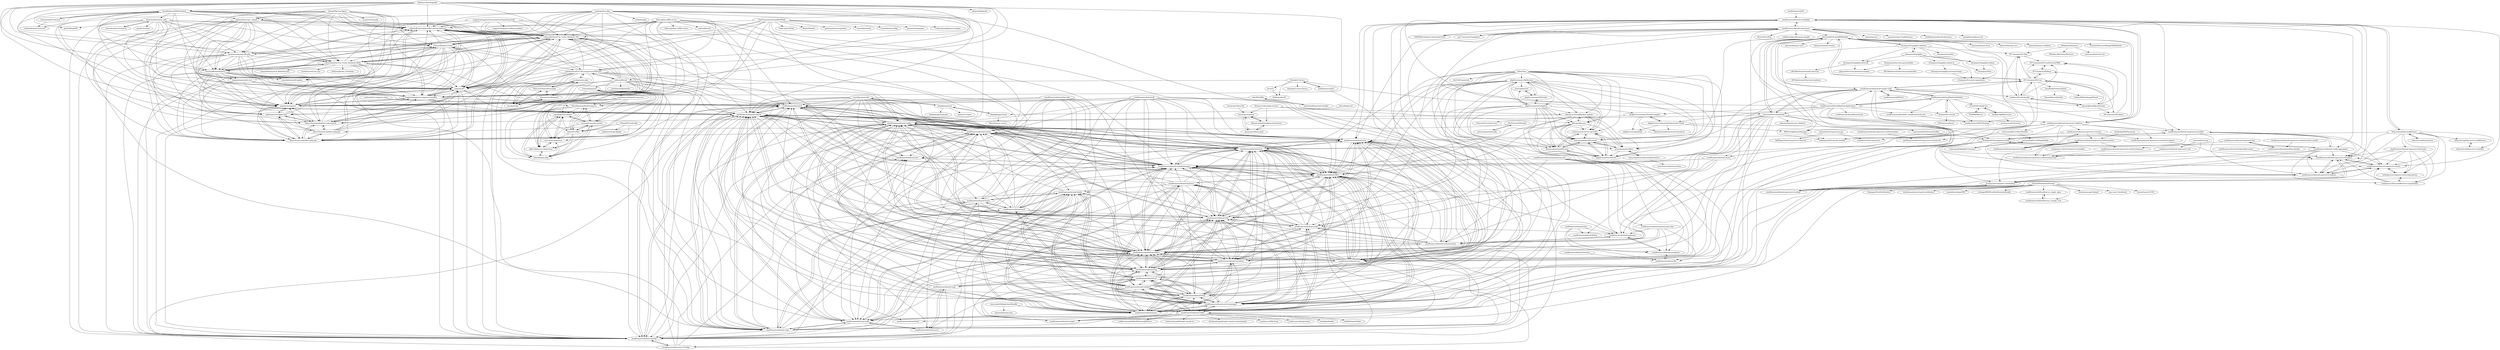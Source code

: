 digraph G {
"MyIntervals/emogrifier" -> "colinmollenhour/php-redis-session-abstract"
"MyIntervals/emogrifier" -> "colinmollenhour/Cm_Cache_Backend_File"
"MyIntervals/emogrifier" -> "magento/zf1"
"MyIntervals/emogrifier" -> "magento/magento-composer-installer"
"MyIntervals/emogrifier" -> "colinmollenhour/credis"
"MyIntervals/emogrifier" -> "colinmollenhour/Cm_Cache_Backend_Redis"
"MyIntervals/emogrifier" -> "magento/composer"
"MyIntervals/emogrifier" -> "daviddesberg/PHPoAuthLib"
"MyIntervals/emogrifier" -> "amzn/amazon-pay-sdk-php"
"MyIntervals/emogrifier" -> "phpseclib/mcrypt_compat"
"MyIntervals/emogrifier" -> "ChristianRiesen/base32"
"MyIntervals/emogrifier" -> "guzzle/RingPHP" ["e"=1]
"MyIntervals/emogrifier" -> "pdepend/pdepend" ["e"=1]
"MyIntervals/emogrifier" -> "tedious/JShrink"
"MyIntervals/emogrifier" -> "tubalmartin/YUI-CSS-compressor-PHP-port"
"Shardj/zf1-future" -> "zf1s/zf1"
"Shardj/zf1-future" -> "zendframework/zf1"
"Shardj/zf1-future" -> "Shardj/zf1-extras-future"
"Shardj/zf1-future" -> "diablomedia/zf1"
"Shardj/zf1-future" -> "magento/zf1"
"Shardj/zf1-future" -> "olegkrivtsov/using-zf3-book-samples"
"donatj/PhpUserAgent" -> "colinmollenhour/php-redis-session-abstract"
"donatj/PhpUserAgent" -> "colinmollenhour/Cm_Cache_Backend_File"
"donatj/PhpUserAgent" -> "ChristianRiesen/base32"
"donatj/PhpUserAgent" -> "magento/composer"
"donatj/PhpUserAgent" -> "magento/zf1"
"donatj/PhpUserAgent" -> "magento/magento-composer-installer"
"donatj/PhpUserAgent" -> "colinmollenhour/Cm_Cache_Backend_Redis"
"donatj/PhpUserAgent" -> "colinmollenhour/credis"
"donatj/PhpUserAgent" -> "amzn/amazon-pay-sdk-php"
"donatj/PhpUserAgent" -> "allure-framework/allure-php-api"
"donatj/PhpUserAgent" -> "allure-framework/allure-codeception"
"donatj/PhpUserAgent" -> "phpseclib/mcrypt_compat"
"donatj/PhpUserAgent" -> "consolidation/self-update" ["e"=1]
"donatj/PhpUserAgent" -> "epfremmer/swagger-php"
"donatj/PhpUserAgent" -> "ua-parser/uap-php" ["e"=1]
"true/php-punycode" -> "zendframework/zend-mime"
"true/php-punycode" -> "zendframework/zend-mail"
"true/php-punycode" -> "zendframework/zend-loader"
"true/php-punycode" -> "zendframework/zend-console"
"true/php-punycode" -> "zendframework/zend-validator"
"true/php-punycode" -> "zendframework/zend-config"
"true/php-punycode" -> "thephpleague/url"
"true/php-punycode" -> "zendframework/zend-captcha"
"true/php-punycode" -> "zendframework/zend-stdlib"
"true/php-punycode" -> "zendframework/zend-crypt"
"true/php-punycode" -> "zendframework/zend-server"
"true/php-punycode" -> "zendframework/zend-json"
"true/php-punycode" -> "zendframework/zend-di"
"true/php-punycode" -> "zendframework/zend-feed" ["e"=1]
"true/php-punycode" -> "zendframework/zend-log"
"kherge-archive/php-version" -> "kherge-archive/php-phar-update"
"kherge-archive/php-version" -> "kherge/php.json"
"kherge-archive/php-version" -> "box-project/amend"
"kherge-archive/php-version" -> "kherge-abandoned/php-annotations"
"zfcampus/zf-apigility" -> "zfcampus/zf-apigility-skeleton"
"zfcampus/zf-apigility" -> "zfcampus/zf-apigility-doctrine"
"zfcampus/zf-apigility" -> "zfcampus/zf-apigility-admin-ui"
"zfcampus/zf-apigility" -> "zfcampus/zf-hal"
"zfcampus/zf-apigility" -> "zfcampus/zf-apigility-admin"
"thephpleague/url" -> "true/php-punycode"
"thephpleague/url" -> "thephpleague/shunt"
"thephpleague/url" -> "thephpleague/uploads"
"thephpleague/url" -> "spatie/url-signer" ["e"=1]
"magento/magento2-functional-testing-framework" -> "magento/magento-coding-standard" ["e"=1]
"magento/magento2-functional-testing-framework" -> "allure-framework/allure-codeception"
"magento/magento2-functional-testing-framework" -> "colinmollenhour/php-redis-session-abstract"
"magento/magento2-functional-testing-framework" -> "magento/zf1"
"magento/magento2-functional-testing-framework" -> "magento/magento-composer-installer"
"magento/magento2-functional-testing-framework" -> "magento/composer"
"magento/magento2-functional-testing-framework" -> "allure-framework/allure-php-api"
"magento/magento2-functional-testing-framework" -> "colinmollenhour/Cm_Cache_Backend_File"
"ceesvanegmond/minify" -> "DevFactoryCH/minify"
"tubalmartin/YUI-CSS-compressor-PHP-port" -> "mrclay/jsmin-php"
"tubalmartin/YUI-CSS-compressor-PHP-port" -> "colinmollenhour/php-redis-session-abstract"
"tubalmartin/YUI-CSS-compressor-PHP-port" -> "magento/magento-composer-installer"
"tubalmartin/YUI-CSS-compressor-PHP-port" -> "magento/zf1"
"tubalmartin/YUI-CSS-compressor-PHP-port" -> "zendframework/zend-console"
"tubalmartin/YUI-CSS-compressor-PHP-port" -> "zendframework/zend-captcha"
"tubalmartin/YUI-CSS-compressor-PHP-port" -> "zendframework/zend-di"
"tubalmartin/YUI-CSS-compressor-PHP-port" -> "colinmollenhour/Cm_Cache_Backend_File"
"tubalmartin/YUI-CSS-compressor-PHP-port" -> "zendframework/zend-crypt"
"tubalmartin/YUI-CSS-compressor-PHP-port" -> "magento/composer"
"tubalmartin/YUI-CSS-compressor-PHP-port" -> "mrclay/Props"
"tubalmartin/YUI-CSS-compressor-PHP-port" -> "zendframework/zend-config"
"tubalmartin/YUI-CSS-compressor-PHP-port" -> "zendframework/zend-inputfilter"
"tubalmartin/YUI-CSS-compressor-PHP-port" -> "tedious/JShrink"
"tubalmartin/YUI-CSS-compressor-PHP-port" -> "zendframework/zend-math"
"Herzult/php-ssh" -> "thephpleague/shunt"
"WyriHaximus/HtmlCompress" -> "wpsharks/css-minifier"
"WyriHaximus/HtmlCompress" -> "meenie/javascript-packer"
"WyriHaximus/HtmlCompress" -> "linkorb/jsmin-php"
"WyriHaximus/HtmlCompress" -> "Jalle19/php-yui-compressor"
"WyriHaximus/HtmlCompress" -> "nervo/yuicompressor"
"WyriHaximus/HtmlCompress" -> "natxet/CssMin"
"oyejorge/less.php" -> "magento/magento-composer-installer"
"oyejorge/less.php" -> "colinmollenhour/php-redis-session-abstract"
"oyejorge/less.php" -> "leafo/lessphp" ["e"=1]
"oyejorge/less.php" -> "magento/zf1"
"oyejorge/less.php" -> "colinmollenhour/Cm_Cache_Backend_File"
"oyejorge/less.php" -> "magento/composer"
"oyejorge/less.php" -> "colinmollenhour/Cm_Cache_Backend_Redis"
"oyejorge/less.php" -> "zendframework/zend-captcha"
"oyejorge/less.php" -> "colinmollenhour/credis"
"oyejorge/less.php" -> "ChristianRiesen/base32"
"oyejorge/less.php" -> "amzn/amazon-pay-sdk-php"
"oyejorge/less.php" -> "phpseclib/mcrypt_compat"
"oyejorge/less.php" -> "zendframework/zend-console"
"oyejorge/less.php" -> "tubalmartin/YUI-CSS-compressor-PHP-port"
"oyejorge/less.php" -> "zendframework/zend-config"
"zendframework/zf3" -> "zendframework/zend-stratigility"
"jenstornell/tiny-html-minifier" -> "voku/HtmlMin"
"zendframework/zend-expressive-authorization" -> "zendframework/zend-expressive-authorization-rbac"
"zendframework/zend-expressive-authorization" -> "zendframework/zend-expressive-flash"
"zendframework/zend-expressive-authorization" -> "zendframework/zend-expressive-authorization-acl"
"zendframework/zend-expressive-session" -> "zendframework/zend-expressive-session-ext"
"zendframework/zend-expressive-session" -> "zendframework/zend-expressive-flash"
"zendframework/zend-expressive-session" -> "zendframework/zend-expressive-authorization"
"zendframework/zend-expressive-session" -> "zendframework/zend-expressive-zendviewrenderer"
"zendframework/zend-expressive-flash" -> "zendframework/zend-expressive-authorization"
"zendframework/zend-expressive-flash" -> "zendframework/zend-expressive-session"
"zfcampus/zf-apigility-admin" -> "zfcampus/zf-hal"
"zfcampus/zf-apigility-admin" -> "zfcampus/zf-content-negotiation"
"zfcampus/zf-apigility-documentation" -> "zfcampus/zf-content-negotiation"
"zfcampus/zf-apigility-skeleton" -> "zfcampus/zf-apigility"
"zfcampus/zf-apigility-skeleton" -> "zfcampus/zf-apigility-admin"
"zfcampus/zf-apigility-skeleton" -> "zfcampus/zf-oauth2"
"zfcampus/zf-apigility-skeleton" -> "ZF-Commons/zfc-rbac"
"zfcampus/zf-apigility-skeleton" -> "RWOverdijk/AssetManager"
"zfcampus/zf-apigility-skeleton" -> "zfcampus/zf-apigility-doctrine"
"zfcampus/zf-apigility-skeleton" -> "doctrine/DoctrineORMModule"
"zf1s/zf1" -> "diablomedia/zf1"
"zfcampus/zf-apigility-doctrine" -> "API-Skeletons/zf-oauth2-doctrine"
"zfcampus/zf-apigility-doctrine" -> "phpro/zf-doctrine-hydration-module"
"zendframework/zend-expressive-authorization-acl" -> "zendframework/zend-expressive-authorization-rbac"
"zendframework/zend-expressive-authorization-rbac" -> "zendframework/zend-expressive-authorization"
"zendframework/zend-expressive-authentication-oauth2" -> "zendframework/zend-problem-details"
"zendframework/zend-httphandlerrunner" -> "zendframework/zend-expressive-template"
"zfcampus/zf-development-mode" -> "zendframework/zend-component-installer"
"zfcampus/zf-development-mode" -> "zendframework/zend-expressive-template"
"zfcampus/zf-development-mode" -> "zendframework/zend-expressive-router"
"zfcampus/zf-development-mode" -> "zfcampus/zf-composer-autoloading"
"zfcampus/zf-development-mode" -> "zendframework/zend-expressive-helpers"
"zfcampus/zf-development-mode" -> "zendframework/zend-config-aggregator"
"kherge-abandoned/php-annotations" -> "box-project/amend"
"kherge-abandoned/php-annotations" -> "box-project/box2-path"
"box-project/box2-path" -> "box-project/amend"
"box-project/box2-path" -> "kherge-abandoned/php-annotations"
"zendframework/zend-expressive-authentication" -> "zendframework/zend-expressive-session-ext"
"allure-framework/allure-phpunit" -> "allure-framework/allure-php-api"
"allure-framework/allure-phpunit" -> "allure-framework/allure-codeception"
"allure-framework/allure-phpunit" -> "magento/composer"
"allure-framework/allure-phpunit" -> "colinmollenhour/php-redis-session-abstract"
"allure-framework/allure-phpunit" -> "epfremmer/swagger-php"
"allure-framework/allure-phpunit" -> "magento/zf1"
"allure-framework/allure-phpunit" -> "magento/magento-composer-installer"
"allure-framework/allure-phpunit" -> "colinmollenhour/Cm_Cache_Backend_File"
"webimpress/composer-extra-dependency" -> "webimpress/http-middleware-compatibility"
"webimpress/composer-extra-dependency" -> "zendframework/zend-expressive-template"
"webimpress/composer-extra-dependency" -> "zendframework/zend-expressive-router"
"jawira/plantuml" -> "phpDocumentor/FlyFinder"
"DASPRiD/Bacon" -> "EvanDotPro/EdpUser"
"Jalle19/php-yui-compressor" -> "nervo/yuicompressor"
"Jalle19/php-yui-compressor" -> "wpsharks/css-minifier"
"Jalle19/php-yui-compressor" -> "linkorb/jsmin-php"
"webimpress/http-middleware-compatibility" -> "webimpress/composer-extra-dependency"
"webimpress/http-middleware-compatibility" -> "zendframework/zend-expressive-router"
"webimpress/http-middleware-compatibility" -> "zendframework/zend-expressive-template"
"http-interop/http-server-middleware" -> "http-interop/http-server-handler"
"zendframework/zend-expressive-csrf" -> "zendframework/zend-expressive-authorization-rbac"
"http-interop/http-server-handler" -> "http-interop/http-server-middleware"
"amzn/amazon-pay-sdk-php" -> "colinmollenhour/php-redis-session-abstract"
"amzn/amazon-pay-sdk-php" -> "magento/zf1"
"amzn/amazon-pay-sdk-php" -> "colinmollenhour/Cm_Cache_Backend_File"
"amzn/amazon-pay-sdk-php" -> "magento/magento-composer-installer"
"amzn/amazon-pay-sdk-php" -> "magento/composer"
"amzn/amazon-pay-sdk-php" -> "ChristianRiesen/base32"
"amzn/amazon-pay-sdk-php" -> "colinmollenhour/Cm_Cache_Backend_Redis"
"amzn/amazon-pay-sdk-php" -> "colinmollenhour/credis"
"amzn/amazon-pay-sdk-php" -> "allure-framework/allure-php-api"
"amzn/amazon-pay-sdk-php" -> "zendframework/zend-captcha"
"amzn/amazon-pay-sdk-php" -> "epfremmer/swagger-php"
"amzn/amazon-pay-sdk-php" -> "allure-framework/allure-codeception"
"amzn/amazon-pay-sdk-php" -> "zendframework/zend-console"
"amzn/amazon-pay-sdk-php" -> "mageplaza/module-core"
"amzn/amazon-pay-sdk-php" -> "zendframework/zend-di"
"zendframework/ZendSkeletonModule" -> "zendframework/zend-developer-tools"
"zendframework/ZendSkeletonModule" -> "zendframework/ZF2Package"
"zendframework/ZendSkeletonModule" -> "akrabat/zf2-tutorial"
"zendframework/ZendSkeletonModule" -> "zendframework/ZendSkeletonApplication"
"zendframework/ZendSkeletonModule" -> "EvanDotPro/EdpUser"
"zendframework/ZendSkeletonModule" -> "zendframework/modules.zendframework.com"
"zendframework/ZendSkeletonApplication" -> "zendframework/ZendSkeletonModule"
"zendframework/ZendSkeletonApplication" -> "zendframework/zendframework" ["e"=1]
"zendframework/ZendSkeletonApplication" -> "zendframework/zend-developer-tools"
"zendframework/ZendSkeletonApplication" -> "zendframework/zend-expressive"
"zendframework/ZendSkeletonApplication" -> "doctrine/DoctrineORMModule"
"zendframework/ZendSkeletonApplication" -> "doctrine/DoctrineModule"
"zendframework/ZendSkeletonApplication" -> "ZF-Commons/ZfcUser"
"zendframework/ZendSkeletonApplication" -> "akrabat/zf2-tutorial"
"zendframework/ZendSkeletonApplication" -> "zendframework/modules.zendframework.com"
"zendframework/ZendSkeletonApplication" -> "olegkrivtsov/using-zf3-book-samples"
"zendframework/ZendSkeletonApplication" -> "olegkrivtsov/using-zend-framework-3-book"
"zendframework/ZendSkeletonApplication" -> "zendframework/zend-expressive-skeleton"
"zendframework/ZendSkeletonApplication" -> "zendframework/zend-mvc"
"zendframework/ZendSkeletonApplication" -> "zendframework/zend-stratigility"
"zendframework/ZendSkeletonApplication" -> "zendframework/zend-servicemanager"
"Cilex/Cilex" -> "Cilex/console-service-provider"
"Cilex/Cilex" -> "zetacomponents/Document"
"Cilex/Cilex" -> "phpDocumentor/Fileset"
"Cilex/Cilex" -> "kherge-archive/php-phar-update"
"Cilex/Cilex" -> "zendframework/zend-serializer"
"Cilex/Cilex" -> "phpDocumentor/Reflection"
"Cilex/Cilex" -> "zetacomponents/Base"
"Cilex/Cilex" -> "phpDocumentor/GraphViz"
"Cilex/Cilex" -> "kherge/php.json"
"Cilex/Cilex" -> "kherge-abandoned/Version"
"Cilex/Cilex" -> "zendframework/zend-i18n"
"Cilex/Cilex" -> "zendframework/zend-filter"
"Cilex/Cilex" -> "zendframework/zend-json"
"Cilex/Cilex" -> "zendframework/zend-cache"
"Cilex/Cilex" -> "c9s/CLIFramework" ["e"=1]
"FlowCommunications/JSONPath" -> "Codeception/phpunit-wrapper" ["e"=1]
"FlowCommunications/JSONPath" -> "Codeception/Stub" ["e"=1]
"FlowCommunications/JSONPath" -> "allure-framework/allure-php-api"
"FlowCommunications/JSONPath" -> "magento/composer"
"FlowCommunications/JSONPath" -> "allure-framework/allure-codeception"
"FlowCommunications/JSONPath" -> "colinmollenhour/php-redis-session-abstract"
"FlowCommunications/JSONPath" -> "epfremmer/swagger-php"
"FlowCommunications/JSONPath" -> "Behat/Gherkin" ["e"=1]
"FlowCommunications/JSONPath" -> "consolidation/self-update" ["e"=1]
"FlowCommunications/JSONPath" -> "magento/zf1"
"FlowCommunications/JSONPath" -> "colinmollenhour/Cm_Cache_Backend_File"
"FlowCommunications/JSONPath" -> "grasmash/yaml-expander" ["e"=1]
"FlowCommunications/JSONPath" -> "consolidation/log" ["e"=1]
"FlowCommunications/JSONPath" -> "consolidation/config" ["e"=1]
"FlowCommunications/JSONPath" -> "grasmash/expander" ["e"=1]
"zendframework/zend-developer-tools" -> "zendframework/ZendSkeletonModule"
"zendframework/zend-developer-tools" -> "zendframework/ZF2Package"
"zendframework/zend-developer-tools" -> "doctrine/DoctrineORMModule"
"zendframework/zend-developer-tools" -> "zendframework/ZFTool"
"zendframework/zend-developer-tools" -> "doctrine/DoctrineModule"
"zendframework/zend-developer-tools" -> "zendframework/zend-router"
"zendframework/zend-developer-tools" -> "zendframework/zend-modulemanager"
"zendframework/zend-developer-tools" -> "zendframework/zend-authentication"
"zendframework/zend-developer-tools" -> "zendframework/zend-paginator"
"zendframework/zend-developer-tools" -> "ZF-Commons/ZfcUser"
"zendframework/zend-developer-tools" -> "zendframework/zend-component-installer"
"zendframework/zend-developer-tools" -> "neilime/zf2-twb-bundle"
"zendframework/zend-developer-tools" -> "zendframework/zend-inputfilter"
"Yubico/php-u2flib-server" -> "zendframework/zend-captcha"
"Yubico/php-u2flib-server" -> "magento/composer"
"Yubico/php-u2flib-server" -> "zendframework/zend-di"
"Yubico/php-u2flib-server" -> "zendframework/zend-console"
"Yubico/php-u2flib-server" -> "ChristianRiesen/base32"
"Yubico/php-u2flib-server" -> "zendframework/zend-crypt"
"Yubico/php-u2flib-server" -> "colinmollenhour/php-redis-session-abstract"
"Yubico/php-u2flib-server" -> "magento/zf1"
"Yubico/php-u2flib-server" -> "magento/magento-composer-installer"
"Yubico/php-u2flib-server" -> "Yubico/python-u2flib-server" ["e"=1]
"Yubico/php-u2flib-server" -> "zendframework/zend-i18n"
"Yubico/php-u2flib-server" -> "zendframework/zend-filter"
"Yubico/php-u2flib-server" -> "zendframework/zend-math"
"Yubico/php-u2flib-server" -> "ashtuchkin/u2f" ["e"=1]
"Yubico/php-u2flib-server" -> "colinmollenhour/Cm_Cache_Backend_File"
"allure-framework/allure-codeception" -> "allure-framework/allure-php-api"
"allure-framework/allure-codeception" -> "magento/composer"
"allure-framework/allure-codeception" -> "epfremmer/swagger-php"
"allure-framework/allure-codeception" -> "colinmollenhour/php-redis-session-abstract"
"allure-framework/allure-codeception" -> "allure-framework/allure-phpunit"
"allure-framework/allure-codeception" -> "magento/zf1"
"allure-framework/allure-codeception" -> "magento/magento-composer-installer"
"allure-framework/allure-codeception" -> "colinmollenhour/Cm_Cache_Backend_File"
"magento/magento-composer-installer" -> "colinmollenhour/php-redis-session-abstract"
"magento/magento-composer-installer" -> "magento/zf1"
"magento/magento-composer-installer" -> "magento/composer"
"magento/magento-composer-installer" -> "colinmollenhour/Cm_Cache_Backend_File"
"magento/magento-composer-installer" -> "zendframework/zend-captcha"
"magento/magento-composer-installer" -> "allure-framework/allure-php-api"
"magento/magento-composer-installer" -> "zendframework/zend-di"
"magento/magento-composer-installer" -> "zendframework/zend-console"
"colinmollenhour/credis" -> "colinmollenhour/php-redis-session-abstract"
"colinmollenhour/credis" -> "colinmollenhour/Cm_Cache_Backend_File"
"colinmollenhour/credis" -> "magento/zf1"
"colinmollenhour/credis" -> "magento/magento-composer-installer"
"colinmollenhour/credis" -> "colinmollenhour/Cm_Cache_Backend_Redis"
"colinmollenhour/credis" -> "magento/composer"
"colinmollenhour/credis" -> "ChristianRiesen/base32"
"colinmollenhour/credis" -> "allure-framework/allure-php-api"
"colinmollenhour/credis" -> "zendframework/zend-console"
"colinmollenhour/credis" -> "allure-framework/allure-codeception"
"colinmollenhour/credis" -> "zendframework/zend-di"
"colinmollenhour/credis" -> "zendframework/zend-captcha"
"colinmollenhour/credis" -> "tubalmartin/YUI-CSS-compressor-PHP-port"
"colinmollenhour/credis" -> "amzn/amazon-pay-sdk-php"
"colinmollenhour/credis" -> "zendframework/zend-crypt"
"magento/zf1" -> "colinmollenhour/php-redis-session-abstract"
"magento/zf1" -> "magento/composer"
"magento/zf1" -> "magento/magento-composer-installer"
"magento/zf1" -> "colinmollenhour/Cm_Cache_Backend_File"
"magento/zf1" -> "zendframework/zend-captcha"
"magento/zf1" -> "allure-framework/allure-php-api"
"magento/zf1" -> "zendframework/zend-di"
"magento/zf1" -> "zendframework/zend-console"
"magento/zf1" -> "allure-framework/allure-codeception"
"samsonasik/SanSessionToolbar" -> "zfcampus/zf-development-mode"
"zendframework/modules.zendframework.com" -> "zendframework/ZF2Package"
"zfcampus/zf-apigility-admin-ui" -> "zfcampus/zf-content-negotiation"
"zfcampus/zf-apigility-admin-ui" -> "zfcampus/zf-apigility-documentation"
"akrabat/zf2-tutorial" -> "zendframework/ZendSkeletonModule"
"akrabat/zf2-tutorial" -> "ZF-Commons/ZfcBase"
"akrabat/zf2-tutorial" -> "EleTeam/zendstore" ["e"=1]
"zfcampus/zf-doctrine-querybuilder" -> "API-Skeletons/zf-doctrine-querybuilder"
"zfcampus/zf-doctrine-querybuilder" -> "phpro/zf-doctrine-hydration-module"
"bushbaby/BsbFlysystem" -> "zendframework/zend-expressive-authorization"
"allure-framework/allure-php-api" -> "magento/composer"
"allure-framework/allure-php-api" -> "allure-framework/allure-phpunit"
"allure-framework/allure-php-api" -> "epfremmer/swagger-php"
"allure-framework/allure-php-api" -> "allure-framework/allure-codeception"
"allure-framework/allure-php-api" -> "colinmollenhour/php-redis-session-abstract"
"SpiffyJr/SpiffyDoctrine" -> "EvanDotPro/EdpUser"
"SpiffyJr/SpiffyDoctrine" -> "mstaessen/zf2-doctrine"
"mrclay/jsmin-php" -> "mrclay/Props"
"mrclay/jsmin-php" -> "Intervention/httpauth"
"mrclay/jsmin-php" -> "MarcusSchwarz/lesserphp"
"mrclay/jsmin-php" -> "tubalmartin/YUI-CSS-compressor-PHP-port"
"EvanDotPro/EdpUser" -> "SpiffyJr/SpiffyDoctrine"
"EvanDotPro/EdpUser" -> "DASPRiD/Bacon"
"doctrine/DoctrineModule" -> "doctrine/DoctrineORMModule"
"doctrine/DoctrineModule" -> "zendframework/zend-developer-tools"
"doctrine/DoctrineModule" -> "zendframework/zend-servicemanager"
"doctrine/DoctrineModule" -> "zendframework/zend-form"
"doctrine/DoctrineModule" -> "widmogrod/zf2-assetic-module"
"doctrine/DoctrineModule" -> "samsonasik/SanSessionToolbar"
"doctrine/DoctrineModule" -> "zendframework/zend-authentication"
"doctrine/DoctrineModule" -> "zendframework/zend-router"
"doctrine/DoctrineModule" -> "zendframework/zend-inputfilter"
"doctrine/DoctrineModule" -> "zendframework/zend-mvc"
"doctrine/DoctrineModule" -> "zendframework/zend-config"
"doctrine/DoctrineModule" -> "laminas/laminas-mvc-skeleton" ["e"=1]
"doctrine/DoctrineModule" -> "zendframework/zend-modulemanager"
"doctrine/DoctrineModule" -> "zendframework/zend-cache"
"doctrine/DoctrineModule" -> "zfcampus/zf-development-mode"
"zendframework/zend-config" -> "zendframework/zend-filter"
"zendframework/zend-config" -> "zendframework/zend-serializer"
"zendframework/zend-config" -> "zendframework/zend-console"
"zendframework/zend-config" -> "zendframework/zend-json"
"zendframework/zend-config" -> "zendframework/zend-i18n"
"zendframework/zend-config" -> "zendframework/zend-modulemanager"
"zendframework/zend-config" -> "zendframework/zend-cache"
"zendframework/zend-config" -> "zendframework/zend-form"
"zendframework/zend-config" -> "zendframework/zend-inputfilter"
"zendframework/zend-config" -> "zendframework/zend-view"
"zendframework/zend-config" -> "zendframework/zend-log"
"zendframework/zend-config" -> "zendframework/zend-session"
"zendframework/zend-config" -> "zendframework/zend-captcha"
"zendframework/zend-config" -> "zendframework/zend-di"
"zendframework/zend-config" -> "zendframework/zend-crypt"
"zendframework/zend-filter" -> "zendframework/zend-i18n"
"zendframework/zend-filter" -> "zendframework/zend-config"
"zendframework/zend-filter" -> "zendframework/zend-serializer"
"zendframework/zend-filter" -> "zendframework/zend-form"
"zendframework/zend-filter" -> "zendframework/zend-inputfilter"
"zendframework/zend-filter" -> "zendframework/zend-console"
"zendframework/zend-filter" -> "zendframework/zend-cache"
"zendframework/zend-filter" -> "zendframework/zend-modulemanager"
"zendframework/zend-filter" -> "zendframework/zend-json"
"zendframework/zend-filter" -> "zendframework/zend-session"
"zendframework/zend-filter" -> "zendframework/zend-hydrator"
"zendframework/zend-filter" -> "zendframework/zend-view"
"zendframework/zend-filter" -> "zendframework/zend-servicemanager"
"zendframework/zend-filter" -> "zendframework/zend-di"
"zendframework/zend-json" -> "zendframework/zend-serializer"
"zendframework/zend-json" -> "zendframework/zend-filter"
"zendframework/zend-json" -> "zendframework/zend-config"
"zendframework/zend-json" -> "zendframework/zend-i18n"
"zendframework/zend-json" -> "zendframework/zend-loader"
"zendframework/zend-json" -> "zendframework/zend-http"
"zendframework/zend-json" -> "zendframework/zend-uri"
"zendframework/zend-json" -> "zendframework/zend-hydrator"
"zendframework/zend-json" -> "zendframework/zend-cache"
"zendframework/zend-json" -> "zendframework/zend-modulemanager"
"zendframework/zend-json" -> "zendframework/zend-console"
"zendframework/zend-json" -> "zendframework/zend-inputfilter"
"zendframework/zend-json" -> "zendframework/zend-math"
"zendframework/zend-json" -> "zendframework/zend-servicemanager"
"zendframework/zend-json" -> "zendframework/zend-form"
"zendframework/zend-serializer" -> "zendframework/zend-i18n"
"zendframework/zend-serializer" -> "zendframework/zend-filter"
"zendframework/zend-serializer" -> "zendframework/zend-config"
"zendframework/zend-serializer" -> "zendframework/zend-json"
"zendframework/zend-serializer" -> "zendframework/zend-cache"
"zendframework/zend-serializer" -> "zendframework/zend-console"
"zendframework/zend-serializer" -> "zendframework/zend-log"
"zendframework/zend-serializer" -> "zendframework/zend-modulemanager"
"zendframework/zend-serializer" -> "zendframework/zend-inputfilter"
"zendframework/zend-serializer" -> "zendframework/zend-session"
"zendframework/zend-serializer" -> "zendframework/zend-text"
"zendframework/zend-servicemanager" -> "zendframework/zend-http"
"zendframework/zend-servicemanager" -> "zendframework/zend-uri"
"zendframework/zend-servicemanager" -> "zendframework/zend-loader"
"zendframework/zend-servicemanager" -> "zendframework/zend-validator"
"zendframework/zend-servicemanager" -> "zendframework/zend-filter"
"zendframework/zend-servicemanager" -> "zendframework/zend-i18n"
"zendframework/zend-servicemanager" -> "zendframework/zend-log"
"zendframework/zend-servicemanager" -> "zendframework/zend-config"
"zendframework/zend-servicemanager" -> "zendframework/zend-stdlib"
"zendframework/zend-servicemanager" -> "zendframework/zend-hydrator"
"zendframework/zend-servicemanager" -> "zendframework/zend-serializer"
"zendframework/zend-servicemanager" -> "zendframework/zend-cache"
"zendframework/zend-servicemanager" -> "zendframework/zend-inputfilter"
"zendframework/zend-servicemanager" -> "zendframework/zend-json"
"zendframework/zend-servicemanager" -> "zendframework/zend-view"
"zendframework/zend-stdlib" -> "zendframework/zend-escaper" ["e"=1]
"zendframework/zend-stdlib" -> "zendframework/zend-feed" ["e"=1]
"zendframework/zend-stdlib" -> "zendframework/zend-validator"
"zendframework/zend-stdlib" -> "zendframework/zend-loader"
"zendframework/zend-stdlib" -> "zendframework/zend-servicemanager"
"zendframework/zend-stdlib" -> "zendframework/zend-uri"
"zendframework/zend-stdlib" -> "zendframework/zend-hydrator"
"zendframework/zend-stdlib" -> "symfony-cmf/Routing" ["e"=1]
"zendframework/zend-stdlib" -> "jcalderonzumba/gastonjs" ["e"=1]
"zendframework/zend-stdlib" -> "stackphp/builder" ["e"=1]
"zendframework/zend-stdlib" -> "zendframework/zend-http"
"zendframework/zend-stdlib" -> "webflo/drupal-finder" ["e"=1]
"zendframework/zend-stdlib" -> "jcalderonzumba/MinkPhantomJSDriver" ["e"=1]
"zendframework/zend-stdlib" -> "hechoendrupal/drupal-console-en" ["e"=1]
"zendframework/zend-stdlib" -> "hechoendrupal/drupal-console-extend-plugin" ["e"=1]
"zendframework/zend-i18n" -> "zendframework/zend-filter"
"zendframework/zend-i18n" -> "zendframework/zend-serializer"
"zendframework/zend-i18n" -> "zendframework/zend-inputfilter"
"zendframework/zend-i18n" -> "zendframework/zend-config"
"zendframework/zend-i18n" -> "zendframework/zend-json"
"zendframework/zend-i18n" -> "zendframework/zend-form"
"zendframework/zend-i18n" -> "zendframework/zend-session"
"zendframework/zend-i18n" -> "zendframework/zend-console"
"zendframework/zend-i18n" -> "zendframework/zend-cache"
"zendframework/zend-i18n" -> "zendframework/zend-view"
"zendframework/zend-i18n" -> "zendframework/zend-log"
"zendframework/zend-i18n" -> "zendframework/zend-di"
"zendframework/zend-i18n" -> "zendframework/zend-modulemanager"
"zendframework/zend-i18n" -> "zendframework/zend-hydrator"
"zendframework/zend-i18n" -> "zendframework/zend-servicemanager"
"zendframework/zend-cache" -> "zendframework/zend-filter"
"zendframework/zend-cache" -> "zendframework/zend-serializer"
"zendframework/zend-cache" -> "zendframework/zend-config"
"zendframework/zend-cache" -> "zendframework/zend-i18n"
"zendframework/zend-cache" -> "zendframework/zend-json"
"zendframework/zend-cache" -> "zendframework/zend-authentication"
"zendframework/zend-cache" -> "zendframework/zend-servicemanager"
"zendframework/zend-cache" -> "zendframework/zend-hydrator"
"zendframework/zend-cache" -> "zendframework/zend-session"
"zendframework/zend-cache" -> "zendframework/zend-form"
"zendframework/zend-cache" -> "zendframework/zend-paginator"
"zendframework/zend-cache" -> "zendframework/zend-inputfilter"
"phpDocumentor/FlyFinder" -> "jawira/plantuml"
"phpDocumentor/FlyFinder" -> "phpDocumentor/Reflection"
"phpDocumentor/FlyFinder" -> "phpDocumentor/GraphViz"
"phpDocumentor/GraphViz" -> "phpDocumentor/Reflection"
"phpDocumentor/GraphViz" -> "phpDocumentor/FlyFinder"
"phpDocumentor/GraphViz" -> "zetacomponents/Document"
"phpDocumentor/GraphViz" -> "phpDocumentor/Fileset"
"phpDocumentor/GraphViz" -> "Cilex/console-service-provider"
"phpDocumentor/GraphViz" -> "zetacomponents/Base"
"phpDocumentor/GraphViz" -> "zendframework/zend-serializer"
"phpDocumentor/GraphViz" -> "kherge-abandoned/Version"
"phpDocumentor/GraphViz" -> "zendframework/zend-i18n"
"phpDocumentor/GraphViz" -> "zendframework/zend-filter"
"phpDocumentor/GraphViz" -> "jawira/plantuml"
"phpDocumentor/GraphViz" -> "zendframework/zend-cache"
"phpDocumentor/GraphViz" -> "kherge/php.json"
"phpDocumentor/GraphViz" -> "zendframework/zend-json"
"phpDocumentor/GraphViz" -> "kherge-archive/php-phar-update"
"zendframework/zend-stratigility" -> "zendframework/zend-expressive"
"zendframework/zend-stratigility" -> "zendframework/zend-servicemanager"
"zendframework/zend-stratigility" -> "zendframework/zend-expressive-skeleton"
"zendframework/zend-stratigility" -> "http-interop/http-middleware"
"zendframework/zend-stratigility" -> "zendframework/zend-expressive-helpers"
"zendframework/zend-stratigility" -> "zendframework/zend-mvc"
"zendframework/zend-stratigility" -> "zendframework/zend-view"
"zendframework/zend-stratigility" -> "zendframework/zend-expressive-router"
"zendframework/zend-stratigility" -> "DASPRiD/container-interop-doctrine" ["e"=1]
"zendframework/zend-stratigility" -> "zendframework/zend-expressive-template"
"zendframework/zend-stratigility" -> "zendframework/zend-config-aggregator"
"zendframework/zend-stratigility" -> "zendframework/zend-inputfilter"
"zendframework/zend-stratigility" -> "zendframework/zend-component-installer"
"zendframework/zend-stratigility" -> "zendframework/zend-form"
"zendframework/zend-stratigility" -> "psr7-sessions/storageless" ["e"=1]
"tedious/JShrink" -> "tubalmartin/YUI-CSS-compressor-PHP-port"
"tedious/JShrink" -> "colinmollenhour/php-redis-session-abstract"
"tedious/JShrink" -> "natxet/CssMin"
"tedious/JShrink" -> "colinmollenhour/Cm_Cache_Backend_File"
"tedious/JShrink" -> "magento/magento-composer-installer"
"tedious/JShrink" -> "zendframework/zend-console"
"tedious/JShrink" -> "zendframework/zend-crypt"
"tedious/JShrink" -> "zendframework/zend-captcha"
"tedious/JShrink" -> "magento/zf1"
"tedious/JShrink" -> "zendframework/zend-config"
"tedious/JShrink" -> "zendframework/zend-di"
"tedious/JShrink" -> "matthiasmullie/minify" ["e"=1]
"tedious/JShrink" -> "tchwork/jsqueeze"
"tedious/JShrink" -> "colinmollenhour/credis"
"tedious/JShrink" -> "zendframework/zend-json"
"doctrine/DoctrineORMModule" -> "doctrine/DoctrineModule"
"doctrine/DoctrineORMModule" -> "zendframework/zend-developer-tools"
"doctrine/DoctrineORMModule" -> "ZF-Commons/ZfcUser"
"doctrine/DoctrineORMModule" -> "neilime/zf2-twb-bundle"
"doctrine/DoctrineORMModule" -> "laminas/laminas-form" ["e"=1]
"doctrine/DoctrineORMModule" -> "laminas/laminas-mvc" ["e"=1]
"doctrine/DoctrineORMModule" -> "widmogrod/zf2-assetic-module"
"doctrine/DoctrineORMModule" -> "bjyoungblood/BjyAuthorize"
"doctrine/DoctrineORMModule" -> "laminas/laminas-validator" ["e"=1]
"doctrine/DoctrineORMModule" -> "zendframework/zend-form"
"doctrine/DoctrineORMModule" -> "zfcampus/zf-apigility-skeleton"
"doctrine/DoctrineORMModule" -> "doctrine/DoctrineMongoODMModule"
"doctrine/DoctrineORMModule" -> "laminas/laminas-view" ["e"=1]
"doctrine/DoctrineORMModule" -> "zendframework/zend-servicemanager"
"doctrine/DoctrineORMModule" -> "laminas/laminas-session" ["e"=1]
"zendframework/zend-crypt" -> "zendframework/zend-console"
"zendframework/zend-crypt" -> "zendframework/zend-math"
"zendframework/zend-crypt" -> "zendframework/zend-di"
"zendframework/zend-crypt" -> "zendframework/zend-captcha"
"zendframework/zend-crypt" -> "zendframework/zend-inputfilter"
"zendframework/zend-crypt" -> "zendframework/zend-filter"
"zendframework/zend-crypt" -> "zendframework/zend-i18n"
"zendframework/zend-crypt" -> "zendframework/zend-config"
"zendframework/zend-crypt" -> "zendframework/zend-session"
"zendframework/zend-crypt" -> "zendframework/zend-form"
"zendframework/zend-crypt" -> "zendframework/zend-modulemanager"
"zendframework/zend-crypt" -> "zendframework/zend-view"
"zendframework/zend-crypt" -> "zendframework/zend-serializer"
"zendframework/zend-crypt" -> "zendframework/zend-mail"
"zendframework/zend-crypt" -> "zendframework/zend-mime"
"DevFactoryCH/minify" -> "ceesvanegmond/minify"
"DevFactoryCH/minify" -> "natxet/CssMin"
"ZF-Commons/ZfcUser" -> "ZF-Commons/ZfcBase"
"ZF-Commons/ZfcUser" -> "ZF-Commons/ZfcUserDoctrineORM"
"ZF-Commons/ZfcUser" -> "bjyoungblood/BjyAuthorize"
"ZF-Commons/ZfcUser" -> "doctrine/DoctrineORMModule"
"ZF-Commons/ZfcUser" -> "neilime/zf2-twb-bundle"
"ZF-Commons/ZfcUser" -> "zendframework/zend-developer-tools"
"ZF-Commons/ZfcUser" -> "SocalNick/ScnSocialAuth"
"ZF-Commons/ZfcUser" -> "ZF-Commons/zfc-rbac"
"ZF-Commons/ZfcUser" -> "ZF-Commons/ZfcAdmin"
"ZF-Commons/ZfcUser" -> "RWOverdijk/AssetManager"
"colinmollenhour/Cm_Cache_Backend_Redis" -> "colinmollenhour/Cm_RedisSession" ["e"=1]
"colinmollenhour/Cm_Cache_Backend_Redis" -> "colinmollenhour/Cm_Cache_Backend_File"
"colinmollenhour/Cm_Cache_Backend_Redis" -> "colinmollenhour/php-redis-session-abstract"
"colinmollenhour/Cm_Cache_Backend_Redis" -> "magento/zf1"
"colinmollenhour/Cm_Cache_Backend_Redis" -> "magento/magento-composer-installer"
"colinmollenhour/Cm_Cache_Backend_Redis" -> "magento/composer"
"colinmollenhour/Cm_Cache_Backend_Redis" -> "colinmollenhour/credis"
"colinmollenhour/Cm_Cache_Backend_Redis" -> "ChristianRiesen/base32"
"colinmollenhour/Cm_Cache_Backend_Redis" -> "allure-framework/allure-php-api"
"colinmollenhour/Cm_Cache_Backend_Redis" -> "allure-framework/allure-codeception"
"colinmollenhour/Cm_Cache_Backend_Redis" -> "zendframework/zend-captcha"
"colinmollenhour/Cm_Cache_Backend_Redis" -> "zendframework/zend-console"
"colinmollenhour/Cm_Cache_Backend_Redis" -> "zendframework/zend-di"
"colinmollenhour/Cm_Cache_Backend_Redis" -> "GordonLesti/Lesti_Fpc" ["e"=1]
"colinmollenhour/Cm_Cache_Backend_Redis" -> "AOEpeople/Aoe_Scheduler" ["e"=1]
"zendframework/zend-captcha" -> "zendframework/zend-di"
"zendframework/zend-captcha" -> "zendframework/zend-console"
"zendframework/zend-captcha" -> "zendframework/zend-psr7bridge"
"zendframework/zend-console" -> "zendframework/zend-inputfilter"
"zendframework/zend-console" -> "zendframework/zend-captcha"
"zendframework/zend-console" -> "zendframework/zend-di"
"zendframework/zend-console" -> "zendframework/zend-form"
"zendframework/zend-console" -> "zendframework/zend-modulemanager"
"zendframework/zend-console" -> "zendframework/zend-filter"
"zendframework/zend-console" -> "zendframework/zend-session"
"zendframework/zend-console" -> "zendframework/zend-config"
"zendframework/zend-console" -> "zendframework/zend-crypt"
"zendframework/zend-console" -> "zendframework/zend-log"
"zendframework/zend-console" -> "zendframework/zend-view"
"zendframework/zend-db" -> "zendframework/zend-console"
"zendframework/zend-db" -> "zendframework/zend-form"
"zendframework/zend-db" -> "zendframework/zend-inputfilter"
"zendframework/zend-db" -> "zendframework/zend-config"
"zendframework/zend-db" -> "zendframework/zend-filter"
"zendframework/zend-db" -> "zendframework/zend-session"
"zendframework/zend-db" -> "zendframework/zend-view"
"zendframework/zend-db" -> "zendframework/zend-captcha"
"zendframework/zend-db" -> "zendframework/zend-di"
"zendframework/zend-db" -> "zendframework/zend-modulemanager"
"zendframework/zend-db" -> "zendframework/zend-http"
"zendframework/zend-db" -> "zendframework/zend-log"
"zendframework/zend-db" -> "zendframework/zend-serializer"
"zendframework/zend-db" -> "zendframework/zend-crypt"
"zendframework/zend-db" -> "zendframework/zend-i18n"
"zendframework/zend-di" -> "zendframework/zend-captcha"
"zendframework/zend-di" -> "zendframework/zend-console"
"zendframework/zend-di" -> "zendframework/zend-math"
"zendframework/zend-di" -> "zendframework/zend-modulemanager"
"zendframework/zend-di" -> "zendframework/zend-text"
"zendframework/zend-di" -> "zendframework/zend-session"
"zendframework/zend-di" -> "zendframework/zend-form"
"zendframework/zend-di" -> "zendframework/zend-inputfilter"
"zendframework/zend-form" -> "zendframework/zend-inputfilter"
"zendframework/zend-form" -> "zendframework/zend-filter"
"zendframework/zend-form" -> "zendframework/zend-console"
"zendframework/zend-form" -> "zendframework/zend-view"
"zendframework/zend-form" -> "zendframework/zend-modulemanager"
"zendframework/zend-form" -> "zendframework/zend-session"
"zendframework/zend-form" -> "zendframework/zend-i18n"
"zendframework/zend-form" -> "zendframework/zend-config"
"zendframework/zend-form" -> "zendframework/zend-di"
"zendframework/zend-form" -> "zendframework/zend-log"
"zendframework/zend-form" -> "zendframework/zend-mvc"
"zendframework/zend-form" -> "zendframework/zend-captcha"
"zendframework/zend-form" -> "zendframework/zend-authentication"
"zendframework/zend-form" -> "zendframework/zend-text"
"zendframework/zend-form" -> "zendframework/zend-serializer"
"zendframework/zend-inputfilter" -> "zendframework/zend-form"
"zendframework/zend-inputfilter" -> "zendframework/zend-console"
"zendframework/zend-inputfilter" -> "zendframework/zend-filter"
"zendframework/zend-inputfilter" -> "zendframework/zend-modulemanager"
"zendframework/zend-inputfilter" -> "zendframework/zend-session"
"zendframework/zend-inputfilter" -> "zendframework/zend-view"
"zendframework/zend-inputfilter" -> "zendframework/zend-i18n"
"zendframework/zend-inputfilter" -> "zendframework/zend-log"
"zendframework/zend-inputfilter" -> "zendframework/zend-config"
"zendframework/zend-inputfilter" -> "zendframework/zend-di"
"zendframework/zend-inputfilter" -> "zendframework/zend-mvc"
"zendframework/zend-inputfilter" -> "zendframework/zend-text"
"zendframework/zend-inputfilter" -> "zendframework/zend-serializer"
"zendframework/zend-inputfilter" -> "zendframework/zend-math"
"zendframework/zend-inputfilter" -> "zendframework/zend-captcha"
"zendframework/zend-loader" -> "zendframework/zend-http"
"zendframework/zend-loader" -> "zendframework/zend-uri"
"zendframework/zend-loader" -> "zendframework/zend-validator"
"zendframework/zend-loader" -> "zendframework/zend-json"
"zendframework/zend-loader" -> "zendframework/zend-log"
"zendframework/zend-loader" -> "zendframework/zend-servicemanager"
"zendframework/zend-loader" -> "zendframework/zend-mime"
"zendframework/zend-loader" -> "zendframework/zend-mail"
"zendframework/zend-loader" -> "zendframework/zend-escaper" ["e"=1]
"zendframework/zend-loader" -> "zendframework/zend-stdlib"
"zendframework/zend-loader" -> "zendframework/zend-math"
"zendframework/zend-loader" -> "zendframework/zend-config"
"zendframework/zend-log" -> "zendframework/zend-http"
"zendframework/zend-log" -> "zendframework/zend-console"
"zendframework/zend-log" -> "zendframework/zend-session"
"zendframework/zend-log" -> "zendframework/zend-inputfilter"
"zendframework/zend-log" -> "zendframework/zend-uri"
"zendframework/zend-log" -> "zendframework/zend-modulemanager"
"zendframework/zend-log" -> "zendframework/zend-loader"
"zendframework/zend-log" -> "zendframework/zend-form"
"zendframework/zend-log" -> "zendframework/zend-serializer"
"zendframework/zend-log" -> "zendframework/zend-i18n"
"zendframework/zend-log" -> "zendframework/zend-view"
"zendframework/zend-log" -> "zendframework/zend-config"
"zendframework/zend-log" -> "zendframework/zend-text"
"zendframework/zend-log" -> "zendframework/zend-filter"
"zendframework/zend-log" -> "zendframework/zend-servicemanager"
"zendframework/zend-math" -> "zendframework/zend-server"
"zendframework/zend-math" -> "zendframework/zend-crypt"
"zendframework/zend-math" -> "zendframework/zend-di"
"zendframework/zend-math" -> "zendframework/zend-modulemanager"
"zendframework/zend-math" -> "zendframework/zend-console"
"zendframework/zend-math" -> "zendframework/zend-inputfilter"
"zendframework/zend-math" -> "zendframework/zend-captcha"
"zendframework/zend-math" -> "zendframework/zend-filter"
"zendframework/zend-math" -> "zendframework/zend-session"
"zendframework/zend-modulemanager" -> "zendframework/zend-view"
"zendframework/zend-modulemanager" -> "zendframework/zend-console"
"zendframework/zend-modulemanager" -> "zendframework/zend-inputfilter"
"zendframework/zend-modulemanager" -> "zendframework/zend-form"
"zendframework/zend-modulemanager" -> "zendframework/zend-session"
"zendframework/zend-modulemanager" -> "zendframework/zend-filter"
"zendframework/zend-modulemanager" -> "zendframework/zend-di"
"zendframework/zend-modulemanager" -> "zendframework/zend-config"
"zendframework/zend-modulemanager" -> "zendframework/zend-log"
"zendframework/zend-modulemanager" -> "zendframework/zend-mvc"
"zendframework/zend-modulemanager" -> "zendframework/zend-math"
"zendframework/zend-modulemanager" -> "zendframework/zend-text"
"zendframework/zend-mvc" -> "zendframework/zend-modulemanager"
"zendframework/zend-mvc" -> "zendframework/zend-view"
"zendframework/zend-mvc" -> "zendframework/zend-inputfilter"
"zendframework/zend-mvc" -> "zendframework/zend-form"
"zendframework/zend-mvc" -> "zendframework/zend-console"
"zendframework/zend-mvc" -> "zendframework/zend-session"
"zendframework/zend-mvc" -> "zendframework/zend-filter"
"zendframework/zend-mvc" -> "zendframework/zend-i18n"
"zendframework/zend-mvc" -> "zendframework/zend-log"
"zendframework/zend-mvc" -> "zendframework/zend-config"
"zendframework/zend-mvc" -> "zendframework/zend-http"
"zendframework/zend-mvc" -> "zendframework/zend-servicemanager"
"zendframework/zend-mvc" -> "zendframework/zend-di"
"zendframework/zend-mvc" -> "zendframework/zend-math"
"zendframework/zend-mvc" -> "zendframework/zend-crypt"
"zendframework/zend-http" -> "zendframework/zend-loader"
"zendframework/zend-http" -> "zendframework/zend-uri"
"zendframework/zend-http" -> "zendframework/zend-validator"
"zendframework/zend-http" -> "zendframework/zend-log"
"zendframework/zend-http" -> "zendframework/zend-json"
"zendframework/zend-http" -> "zendframework/zend-servicemanager"
"zendframework/zend-http" -> "zendframework/zend-escaper" ["e"=1]
"zendframework/zend-http" -> "zendframework/zend-config"
"zendframework/zend-http" -> "zendframework/zend-form"
"zendframework/zend-http" -> "zendframework/zend-filter"
"zendframework/zend-http" -> "zendframework/zend-console"
"zendframework/zend-http" -> "zendframework/zend-inputfilter"
"zendframework/zend-http" -> "zendframework/zend-view"
"zendframework/zend-http" -> "zendframework/zend-i18n"
"zendframework/zend-http" -> "zendframework/zend-modulemanager"
"zendframework/zend-uri" -> "zendframework/zend-http"
"zendframework/zend-uri" -> "zendframework/zend-loader"
"zendframework/zend-uri" -> "zendframework/zend-validator"
"zendframework/zend-uri" -> "zendframework/zend-log"
"zendframework/zend-uri" -> "zendframework/zend-servicemanager"
"zendframework/zend-uri" -> "zendframework/zend-json"
"zendframework/zend-uri" -> "zendframework/zend-escaper" ["e"=1]
"zendframework/zend-uri" -> "zendframework/zend-server"
"zendframework/zend-uri" -> "zendframework/zend-stdlib"
"zendframework/zend-uri" -> "zendframework/zend-view"
"zendframework/zend-uri" -> "zendframework/zend-soap"
"zendframework/zend-uri" -> "zendframework/zend-inputfilter"
"zendframework/zend-uri" -> "zendframework/zend-filter"
"zendframework/zend-uri" -> "zendframework/zend-config"
"zendframework/zend-validator" -> "zendframework/zend-uri"
"zendframework/zend-validator" -> "zendframework/zend-loader"
"zendframework/zend-validator" -> "zendframework/zend-http"
"zendframework/zend-validator" -> "zendframework/zend-stdlib"
"zendframework/zend-validator" -> "zendframework/zend-servicemanager"
"zendframework/zend-validator" -> "zendframework/zend-escaper" ["e"=1]
"zendframework/zend-validator" -> "zendframework/zend-log"
"zendframework/zend-validator" -> "zendframework/zend-mail"
"zendframework/zend-validator" -> "zendframework/zend-json"
"zendframework/zend-validator" -> "zendframework/zend-inputfilter"
"zendframework/zend-validator" -> "zendframework/zend-filter"
"zendframework/zend-validator" -> "zendframework/zend-mime"
"zendframework/zend-validator" -> "zendframework/zend-view"
"zendframework/zend-validator" -> "zendframework/zend-form"
"zendframework/zend-validator" -> "zendframework/zend-i18n"
"natxet/CssMin" -> "wpsharks/css-minifier"
"natxet/CssMin" -> "meenie/javascript-packer"
"natxet/CssMin" -> "linkorb/jsmin-php"
"natxet/CssMin" -> "WyriHaximus/HtmlCompress"
"natxet/CssMin" -> "Jalle19/php-yui-compressor"
"natxet/CssMin" -> "nervo/yuicompressor"
"natxet/CssMin" -> "tchwork/jsqueeze"
"ZF-Commons/ZfcBase" -> "ZF-Commons/ZfcUserDoctrineORM"
"ZF-Commons/ZfcBase" -> "ZF-Commons/ZfcUser"
"oriceon/oauth-5-laravel" -> "daviddesberg/PHPoAuthLib"
"oriceon/oauth-5-laravel" -> "artdarek/oauth-4-laravel" ["e"=1]
"matthiasmullie/path-converter" -> "Jalle19/php-yui-compressor"
"matthiasmullie/path-converter" -> "wpsharks/css-minifier"
"matthiasmullie/path-converter" -> "meenie/javascript-packer"
"matthiasmullie/path-converter" -> "nervo/yuicompressor"
"matthiasmullie/path-converter" -> "linkorb/jsmin-php"
"matthiasmullie/path-converter" -> "natxet/CssMin"
"matthiasmullie/path-converter" -> "WyriHaximus/HtmlCompress"
"zendframework/zend-permissions-rbac" -> "zendframework/zend-paginator"
"zendframework/zend-permissions-rbac" -> "zendframework/zend-navigation"
"zendframework/zend-permissions-rbac" -> "zendframework/zend-file"
"zendframework/zend-permissions-rbac" -> "zendframework/zend-authentication"
"zendframework/zend-permissions-rbac" -> "zendframework/zend-inputfilter"
"Webador/SlmQueue" -> "Webador/SlmQueueDoctrine"
"Webador/SlmQueue" -> "samsonasik/mezzio-vue"
"Webador/SlmQueue" -> "ZF-Commons/zfc-rbac"
"zendframework/zend-text" -> "zendframework/zend-console"
"zendframework/zend-text" -> "zendframework/zend-di"
"zendframework/zend-text" -> "zendframework/zend-modulemanager"
"ZF-Commons/ZfcUserDoctrineORM" -> "ZF-Commons/ZfcBase"
"zendframework/zend-mail" -> "zendframework/zend-mime"
"zendframework/zend-mail" -> "zendframework/zend-session"
"zendframework/zend-mail" -> "zendframework/zend-loader"
"zendframework/zend-mail" -> "zendframework/zend-inputfilter"
"zendframework/zend-mail" -> "zendframework/zend-view"
"zendframework/zend-mail" -> "zendframework/zend-filter"
"zendframework/zend-mail" -> "zendframework/zend-form"
"zendframework/zend-mail" -> "zendframework/zend-console"
"zendframework/zend-mail" -> "zendframework/zend-validator"
"zendframework/zend-mail" -> "zendframework/zend-log"
"zendframework/zend-mail" -> "zendframework/zend-config"
"zendframework/zend-mail" -> "zendframework/zend-crypt"
"zendframework/zend-mail" -> "zendframework/zend-modulemanager"
"zendframework/zend-mail" -> "zendframework/zend-i18n"
"zendframework/zend-mail" -> "zendframework/zend-math"
"zendframework/zend-mime" -> "zendframework/zend-mail"
"zendframework/zend-mime" -> "zendframework/zend-loader"
"zendframework/zend-mime" -> "zendframework/zend-session"
"zendframework/zend-mime" -> "zendframework/zend-math"
"zendframework/zend-mime" -> "zendframework/zend-modulemanager"
"zendframework/zend-mime" -> "zendframework/zend-inputfilter"
"zendframework/zend-mime" -> "zendframework/zend-log"
"zendframework/zend-authentication" -> "zendframework/zend-paginator"
"zendframework/zend-authentication" -> "zendframework/zend-form"
"zendframework/zend-authentication" -> "zendframework/zend-view"
"zendframework/zend-authentication" -> "zendframework/zend-inputfilter"
"zendframework/zend-authentication" -> "zendframework/zend-session"
"zendframework/zend-authentication" -> "zendframework/zend-modulemanager"
"zendframework/zend-authentication" -> "zendframework/zend-filter"
"zendframework/zend-authentication" -> "zendframework/zend-console"
"zendframework/zend-authentication" -> "zendframework/zend-navigation"
"zendframework/zend-authentication" -> "zendframework/zend-cache"
"zendframework/zend-authentication" -> "zendframework/zend-config"
"zendframework/zend-server" -> "zendframework/zend-soap"
"zendframework/zend-server" -> "zendframework/zend-math"
"zendframework/zend-soap" -> "zendframework/zend-server"
"zendframework/zend-soap" -> "zendframework/zend-uri"
"zendframework/zend-soap" -> "zendframework/zend-math"
"zendframework/zend-soap" -> "zendframework/zend-text"
"zendframework/zend-soap" -> "zendframework/zend-di"
"zendframework/zend-soap" -> "zendframework/zend-console"
"zendframework/zend-soap" -> "zendframework/zend-log"
"zendframework/zend-soap" -> "zendframework/zend-captcha"
"zendframework/zend-soap" -> "zendframework/zend-inputfilter"
"zendframework/zend-soap" -> "zendframework/zend-view"
"zendframework/zend-view" -> "zendframework/zend-modulemanager"
"zendframework/zend-view" -> "zendframework/zend-form"
"zendframework/zend-view" -> "zendframework/zend-inputfilter"
"zendframework/zend-view" -> "zendframework/zend-session"
"zendframework/zend-view" -> "zendframework/zend-console"
"zendframework/zend-view" -> "zendframework/zend-filter"
"zendframework/zend-view" -> "zendframework/zend-mvc"
"zendframework/zend-view" -> "zendframework/zend-i18n"
"zendframework/zend-view" -> "zendframework/zend-config"
"zendframework/zend-view" -> "zendframework/zend-log"
"zendframework/zend-permissions-acl" -> "zendframework/zend-permissions-rbac"
"zendframework/zend-permissions-acl" -> "zendframework/zend-file"
"zendframework/zend-permissions-acl" -> "zendframework/zend-navigation"
"zendframework/zend-permissions-acl" -> "zendframework/zend-paginator"
"zendframework/zend-permissions-acl" -> "zendframework/zend-modulemanager"
"zendframework/zend-permissions-acl" -> "zendframework/zend-inputfilter"
"zendframework/zend-permissions-acl" -> "zendframework/zend-authentication"
"API-Skeletons/zf-oauth2-doctrine" -> "API-Skeletons/zf-doctrine-hydrator"
"zendframework/zend-memory" -> "zendframework/zend-file"
"wpsharks/css-minifier" -> "Jalle19/php-yui-compressor"
"wpsharks/css-minifier" -> "nervo/yuicompressor"
"wpsharks/css-minifier" -> "linkorb/jsmin-php"
"wpsharks/css-minifier" -> "meenie/javascript-packer"
"zendframework/zend-paginator" -> "zendframework/zend-navigation"
"zendframework/zend-paginator" -> "zendframework/zend-authentication"
"zendframework/zend-paginator" -> "zendframework/zend-modulemanager"
"zendframework/zend-paginator" -> "zendframework/zend-view"
"zendframework/zend-navigation" -> "zendframework/zend-paginator"
"zendframework/zend-navigation" -> "zendframework/zend-file"
"zendframework/zend-session" -> "zendframework/zend-inputfilter"
"zendframework/zend-session" -> "zendframework/zend-console"
"zendframework/zend-session" -> "zendframework/zend-view"
"zendframework/zend-session" -> "zendframework/zend-modulemanager"
"zendframework/zend-session" -> "zendframework/zend-form"
"zendframework/zend-session" -> "zendframework/zend-filter"
"zendframework/zend-session" -> "zendframework/zend-log"
"zendframework/zend-session" -> "zendframework/zend-i18n"
"zendframework/zend-session" -> "zendframework/zend-di"
"zendframework/zend-session" -> "zendframework/zend-captcha"
"zendframework/zend-file" -> "zendframework/zend-navigation"
"zendframework/zend-barcode" -> "zendframework/zend-captcha"
"zendframework/zend-barcode" -> "zendframework/zend-di"
"zendframework/zend-barcode" -> "zendframework/zend-server"
"zendframework/zend-barcode" -> "zendframework/zend-console"
"zendframework/zend-barcode" -> "zendframework/zend-psr7bridge"
"zendframework/zend-barcode" -> "zendframework/zend-session"
"zendframework/zend-barcode" -> "zendframework/zend-text"
"zendframework/zend-barcode" -> "zendframework/zend-math"
"zendframework/zend-barcode" -> "zendframework/zend-modulemanager"
"zendframework/zend-barcode" -> "zendframework/zend-mime"
"epfremmer/swagger-php" -> "magento/composer"
"epfremmer/swagger-php" -> "allure-framework/allure-php-api"
"epfremmer/swagger-php" -> "allure-framework/allure-codeception"
"epfremmer/swagger-php" -> "colinmollenhour/php-redis-session-abstract"
"zendframework/zend-dom" -> "zendframework/zend-debug"
"zendframework/zend-dom" -> "zendframework/zend-navigation"
"zendframework/zend-dom" -> "zendframework/zend-file"
"zendframework/zend-dom" -> "zendframework/zend-paginator"
"zendframework/zend-expressive" -> "zendframework/zend-stratigility"
"zendframework/zend-expressive" -> "zendframework/zend-expressive-skeleton"
"zendframework/zend-expressive" -> "zendframework/zend-servicemanager"
"zendframework/zend-expressive" -> "mezzio/mezzio" ["e"=1]
"zendframework/zend-expressive" -> "DASPRiD/container-interop-doctrine" ["e"=1]
"zendframework/zend-expressive" -> "psr7-sessions/storageless" ["e"=1]
"zendframework/zend-expressive" -> "oscarotero/psr7-middlewares" ["e"=1]
"zendframework/zend-expressive" -> "zendframework/zend-diactoros" ["e"=1]
"zendframework/zend-expressive" -> "prooph/proophessor-do" ["e"=1]
"zendframework/zend-expressive" -> "zendframework/zend-mvc"
"zendframework/zend-expressive" -> "Roave/StrictPhp" ["e"=1]
"zendframework/zend-expressive" -> "doctrine/DoctrineModule"
"zendframework/zend-expressive" -> "doctrine/DoctrineORMModule"
"zendframework/zend-expressive" -> "codeliner/php-ddd-cargo-sample" ["e"=1]
"zendframework/zend-expressive" -> "zendframework/zend-view"
"zetacomponents/Base" -> "zetacomponents/Document"
"zetacomponents/Base" -> "zetacomponents/SystemInformation"
"zetacomponents/Base" -> "phpDocumentor/Fileset"
"zetacomponents/Base" -> "Cilex/console-service-provider"
"zetacomponents/Document" -> "phpDocumentor/Fileset"
"zetacomponents/Document" -> "Cilex/console-service-provider"
"zetacomponents/Document" -> "kherge-abandoned/Version"
"zetacomponents/Document" -> "zetacomponents/Base"
"zendframework/zend-hydrator" -> "zendframework/zend-filter"
"zendframework/zend-hydrator" -> "zendframework/zend-json"
"zendframework/zend-hydrator" -> "zendframework/zend-i18n"
"zendframework/zend-hydrator" -> "zendframework/zend-serializer"
"zendframework/zend-hydrator" -> "zendframework/zend-stdlib"
"zendframework/zend-hydrator" -> "zendframework/zend-config"
"zendframework/zend-hydrator" -> "zendframework/zend-servicemanager"
"zendframework/zend-hydrator" -> "zendframework/zend-cache"
"zendframework/zend-hydrator" -> "zendframework/zend-inputfilter"
"zendframework/zend-hydrator" -> "zendframework/zend-http"
"zendframework/zend-hydrator" -> "zendframework/zend-modulemanager"
"zendframework/zend-hydrator" -> "zendframework/zend-loader"
"zendframework/zend-hydrator" -> "zendframework/zend-math"
"zendframework/zend-hydrator" -> "zendframework/zend-console"
"zendframework/zend-hydrator" -> "zendframework/zend-form"
"nochso/html-compress-twig" -> "WyriHaximus/HtmlCompress"
"ChristianRiesen/base32" -> "magento/composer"
"ChristianRiesen/base32" -> "colinmollenhour/php-redis-session-abstract"
"ChristianRiesen/base32" -> "magento/zf1"
"ChristianRiesen/base32" -> "magento/magento-composer-installer"
"ChristianRiesen/base32" -> "colinmollenhour/Cm_Cache_Backend_File"
"ChristianRiesen/base32" -> "allure-framework/allure-php-api"
"ChristianRiesen/base32" -> "epfremmer/swagger-php"
"ChristianRiesen/base32" -> "allure-framework/allure-codeception"
"ChristianRiesen/base32" -> "zendframework/zend-captcha"
"ChristianRiesen/base32" -> "allure-framework/allure-phpunit"
"ChristianRiesen/base32" -> "colinmollenhour/Cm_Cache_Backend_Redis"
"ChristianRiesen/base32" -> "zendframework/zend-console"
"ChristianRiesen/base32" -> "colinmollenhour/credis"
"ChristianRiesen/base32" -> "mageplaza/module-core"
"ChristianRiesen/base32" -> "consolidation/self-update" ["e"=1]
"zendframework/zend-psr7bridge" -> "zendframework/zend-captcha"
"zendframework/zend-psr7bridge" -> "zendframework/zend-modulemanager"
"zendframework/zend-psr7bridge" -> "zendframework/zend-text"
"zendframework/zend-psr7bridge" -> "zendframework/zend-console"
"zendframework/zend-psr7bridge" -> "zendframework/zend-di"
"zendframework/zend-psr7bridge" -> "zendframework/zend-session"
"colinmollenhour/Cm_Cache_Backend_File" -> "colinmollenhour/php-redis-session-abstract"
"colinmollenhour/Cm_Cache_Backend_File" -> "magento/zf1"
"colinmollenhour/Cm_Cache_Backend_File" -> "magento/magento-composer-installer"
"colinmollenhour/Cm_Cache_Backend_File" -> "magento/composer"
"colinmollenhour/Cm_Cache_Backend_File" -> "colinmollenhour/Cm_Cache_Backend_Redis"
"colinmollenhour/Cm_Cache_Backend_File" -> "allure-framework/allure-php-api"
"colinmollenhour/Cm_Cache_Backend_File" -> "zendframework/zend-captcha"
"colinmollenhour/Cm_Cache_Backend_File" -> "zendframework/zend-di"
"colinmollenhour/Cm_Cache_Backend_File" -> "colinmollenhour/credis"
"colinmollenhour/Cm_Cache_Backend_File" -> "zendframework/zend-console"
"colinmollenhour/Cm_Cache_Backend_File" -> "allure-framework/allure-codeception"
"colinmollenhour/Cm_Cache_Backend_File" -> "ChristianRiesen/base32"
"colinmollenhour/Cm_Cache_Backend_File" -> "epfremmer/swagger-php"
"colinmollenhour/php-redis-session-abstract" -> "magento/composer"
"colinmollenhour/php-redis-session-abstract" -> "magento/zf1"
"colinmollenhour/php-redis-session-abstract" -> "magento/magento-composer-installer"
"colinmollenhour/php-redis-session-abstract" -> "colinmollenhour/Cm_Cache_Backend_File"
"colinmollenhour/php-redis-session-abstract" -> "allure-framework/allure-php-api"
"colinmollenhour/php-redis-session-abstract" -> "zendframework/zend-captcha"
"zendframework/zend-expressive-skeleton" -> "zendframework/zend-stratigility"
"zendframework/zend-expressive-skeleton" -> "zendframework/zend-servicemanager"
"zendframework/zend-expressive-skeleton" -> "zendframework/zend-expressive"
"zendframework/zend-expressive-skeleton" -> "zendframework/zend-component-installer"
"zendframework/zend-expressive-skeleton" -> "zendframework/zend-i18n"
"zendframework/zend-expressive-skeleton" -> "zendframework/zend-expressive-helpers"
"zendframework/zend-expressive-skeleton" -> "zendframework/zend-expressive-zendviewrenderer"
"zendframework/zend-expressive-skeleton" -> "samsonasik/ErrorHeroModule"
"zendframework/zend-expressive-skeleton" -> "zendframework/zend-mvc"
"zendframework/zend-expressive-skeleton" -> "zendframework/zend-expressive-session"
"zetacomponents/SystemInformation" -> "zetacomponents/Base"
"zetacomponents/SystemInformation" -> "ezsystems/repository-forms" ["e"=1]
"bjyoungblood/BjyAuthorize" -> "ZF-Commons/ZfcUser"
"bjyoungblood/BjyAuthorize" -> "ZF-Commons/ZfcUserDoctrineORM"
"bjyoungblood/BjyAuthorize" -> "neilime/zf2-twb-bundle"
"bjyoungblood/BjyAuthorize" -> "ZF-Commons/ZfcAdmin"
"SocalNick/ScnSocialAuth" -> "webino/WebinoImageThumb"
"SocalNick/ScnSocialAuth" -> "Payum/PayumModule"
"zendframework/zend-expressive-fastroute" -> "zendframework/zend-expressive-template"
"zendframework/zend-expressive-fastroute" -> "zendframework/zend-expressive-router"
"zendframework/zend-expressive-fastroute" -> "zendframework/zend-expressive-helpers"
"zendframework/zend-expressive-fastroute" -> "webimpress/composer-extra-dependency"
"zendframework/zend-expressive-fastroute" -> "webimpress/http-middleware-compatibility"
"zendframework/zend-expressive-fastroute" -> "zfcampus/zf-composer-autoloading"
"zendframework/zend-expressive-router" -> "zendframework/zend-expressive-template"
"zendframework/zend-expressive-router" -> "zendframework/zend-expressive-helpers"
"zendframework/zend-expressive-router" -> "webimpress/composer-extra-dependency"
"zendframework/zend-expressive-template" -> "zendframework/zend-expressive-router"
"zendframework/zend-expressive-template" -> "zendframework/zend-expressive-helpers"
"zendframework/zend-expressive-template" -> "zfcampus/zf-composer-autoloading"
"zendframework/zend-expressive-helpers" -> "zendframework/zend-expressive-router"
"zendframework/zend-expressive-helpers" -> "zendframework/zend-expressive-template"
"zendframework/zend-expressive-helpers" -> "zfcampus/zf-composer-autoloading"
"zendframework/zend-component-installer" -> "zfcampus/zf-development-mode"
"zendframework/zend-component-installer" -> "zendframework/zend-expressive-router"
"zendframework/zend-component-installer" -> "zendframework/zend-expressive-template"
"zendframework/zend-component-installer" -> "zfcampus/zf-composer-autoloading"
"zendframework/zend-component-installer" -> "zendframework/zend-expressive-helpers"
"zendframework/zend-component-installer" -> "zendframework/zend-config-aggregator"
"zendframework/zend-expressive-zendviewrenderer" -> "zendframework/zend-expressive-template"
"nervo/yuicompressor" -> "Jalle19/php-yui-compressor"
"nervo/yuicompressor" -> "wpsharks/css-minifier"
"magento/composer" -> "colinmollenhour/php-redis-session-abstract"
"magento/composer" -> "magento/zf1"
"magento/composer" -> "allure-framework/allure-php-api"
"magento/composer" -> "magento/magento-composer-installer"
"magento/composer" -> "zendframework/zend-captcha"
"magento/composer" -> "epfremmer/swagger-php"
"phpDocumentor/Fileset" -> "Cilex/console-service-provider"
"phpDocumentor/Fileset" -> "zetacomponents/Document"
"phpDocumentor/Fileset" -> "kherge-abandoned/Version"
"olegkrivtsov/using-zend-framework-3-book" -> "olegkrivtsov/using-zf3-book-samples"
"olegkrivtsov/using-zend-framework-3-book" -> "olegkrivtsov/openbook"
"olegkrivtsov/using-zend-framework-3-book" -> "RWOverdijk/AssetManager"
"olegkrivtsov/using-zend-framework-3-book" -> "samsonasik/SanSessionToolbar"
"olegkrivtsov/using-zend-framework-3-book" -> "alextech/zendframework-tutorial-en"
"braintree/braintree_php" -> "colinmollenhour/php-redis-session-abstract"
"braintree/braintree_php" -> "colinmollenhour/Cm_Cache_Backend_File"
"braintree/braintree_php" -> "magento/magento-composer-installer"
"braintree/braintree_php" -> "magento/zf1"
"braintree/braintree_php" -> "colinmollenhour/credis"
"braintree/braintree_php" -> "ChristianRiesen/base32"
"braintree/braintree_php" -> "colinmollenhour/Cm_Cache_Backend_Redis"
"braintree/braintree_php" -> "laravel/cashier-braintree"
"braintree/braintree_php" -> "magento/composer"
"braintree/braintree_php" -> "amzn/amazon-pay-sdk-php"
"braintree/braintree_php" -> "guzzle/streams" ["e"=1]
"braintree/braintree_php" -> "consolidation/self-update" ["e"=1]
"braintree/braintree_php" -> "guzzle/RingPHP" ["e"=1]
"braintree/braintree_php" -> "zendframework/zend-captcha"
"braintree/braintree_php" -> "allure-framework/allure-php-api"
"RWOverdijk/AssetManager" -> "widmogrod/zf2-assetic-module"
"Ph3nol/NotificationPusher" -> "davibennun/laravel-push-notification" ["e"=1]
"Ph3nol/NotificationPusher" -> "immobiliare/ApnsPHP" ["e"=1]
"Ph3nol/NotificationPusher" -> "richsage/RMSPushNotificationsBundle" ["e"=1]
"Ph3nol/NotificationPusher" -> "zendframework/ZendService_Apple_Apns"
"Ph3nol/NotificationPusher" -> "brandonsavage/Upload" ["e"=1]
"Ph3nol/NotificationPusher" -> "mac-cain13/notificato" ["e"=1]
"Ph3nol/NotificationPusher" -> "zendframework/zend-json"
"Ph3nol/NotificationPusher" -> "zendframework/zend-uri"
"Ph3nol/NotificationPusher" -> "zendframework/zend-loader"
"Ph3nol/NotificationPusher" -> "zendframework/zend-http"
"Ph3nol/NotificationPusher" -> "brozot/Laravel-FCM" ["e"=1]
"Ph3nol/NotificationPusher" -> "Edujugon/PushNotification" ["e"=1]
"Ph3nol/NotificationPusher" -> "zendframework/ZendService_Google_Gcm"
"Ph3nol/NotificationPusher" -> "zendframework/zend-stdlib"
"Ph3nol/NotificationPusher" -> "zendframework/zend-escaper" ["e"=1]
"phpseclib/mcrypt_compat" -> "colinmollenhour/php-redis-session-abstract"
"phpseclib/mcrypt_compat" -> "magento/zf1"
"phpseclib/mcrypt_compat" -> "magento/magento-composer-installer"
"phpseclib/mcrypt_compat" -> "magento/composer"
"phpseclib/mcrypt_compat" -> "colinmollenhour/Cm_Cache_Backend_File"
"phpseclib/mcrypt_compat" -> "ChristianRiesen/base32"
"phpseclib/mcrypt_compat" -> "colinmollenhour/Cm_Cache_Backend_Redis"
"phpseclib/mcrypt_compat" -> "colinmollenhour/credis"
"phpseclib/mcrypt_compat" -> "allure-framework/allure-php-api"
"phpseclib/mcrypt_compat" -> "allure-framework/allure-codeception"
"phpseclib/mcrypt_compat" -> "zendframework/zend-captcha"
"phpseclib/mcrypt_compat" -> "epfremmer/swagger-php"
"phpseclib/mcrypt_compat" -> "zendframework/zend-crypt"
"phpseclib/mcrypt_compat" -> "mageplaza/module-core"
"phpseclib/mcrypt_compat" -> "amzn/amazon-pay-sdk-php"
"tchwork/jsqueeze" -> "natxet/CssMin"
"tchwork/jsqueeze" -> "wpsharks/css-minifier"
"tchwork/jsqueeze" -> "WyriHaximus/HtmlCompress"
"tchwork/jsqueeze" -> "meenie/javascript-packer"
"tchwork/jsqueeze" -> "linkorb/jsmin-php"
"tchwork/jsqueeze" -> "Jalle19/php-yui-compressor"
"tchwork/jsqueeze" -> "nervo/yuicompressor"
"tchwork/jsqueeze" -> "matthiasmullie/path-converter"
"zendframework/ZFTool" -> "zendframework/zend-developer-tools"
"daviddesberg/PHPoAuthLib" -> "colinmollenhour/php-redis-session-abstract"
"daviddesberg/PHPoAuthLib" -> "colinmollenhour/Cm_Cache_Backend_File"
"daviddesberg/PHPoAuthLib" -> "magento/zf1"
"daviddesberg/PHPoAuthLib" -> "magento/magento-composer-installer"
"daviddesberg/PHPoAuthLib" -> "colinmollenhour/credis"
"daviddesberg/PHPoAuthLib" -> "colinmollenhour/Cm_Cache_Backend_Redis"
"daviddesberg/PHPoAuthLib" -> "magento/composer"
"daviddesberg/PHPoAuthLib" -> "artdarek/oauth-4-laravel" ["e"=1]
"daviddesberg/PHPoAuthLib" -> "ChristianRiesen/base32"
"daviddesberg/PHPoAuthLib" -> "amzn/amazon-pay-sdk-php"
"daviddesberg/PHPoAuthLib" -> "tubalmartin/YUI-CSS-compressor-PHP-port"
"daviddesberg/PHPoAuthLib" -> "braintree/braintree_php"
"daviddesberg/PHPoAuthLib" -> "zendframework/zend-console"
"daviddesberg/PHPoAuthLib" -> "oriceon/oauth-5-laravel"
"daviddesberg/PHPoAuthLib" -> "phpseclib/mcrypt_compat"
"laravel/cashier-braintree" -> "braintree/braintree_php"
"marcaube/ObHighchartsBundle" -> "zendframework/zend-json"
"marcaube/ObHighchartsBundle" -> "laminas/laminas-json" ["e"=1]
"box-project/amend" -> "kherge-abandoned/php-annotations"
"box-project/amend" -> "box-project/box2-path"
"zendframework/zend-router" -> "zendframework/zend-modulemanager"
"zendframework/zend-router" -> "zendframework/zend-paginator"
"zendframework/zend-router" -> "zendframework/zend-authentication"
"zendframework/zend-router" -> "zendframework/zend-debug"
"ZF-Commons/ZfcAdmin" -> "ZF-Commons/ZfcUserDoctrineORM"
"kherge-abandoned/Version" -> "phpDocumentor/Fileset"
"kherge-abandoned/Version" -> "Cilex/console-service-provider"
"kherge-abandoned/Version" -> "zetacomponents/Document"
"olegkrivtsov/using-zf3-book-samples" -> "olegkrivtsov/using-zend-framework-3-book"
"olegkrivtsov/using-zf3-book-samples" -> "olegkrivtsov/openbook"
"olegkrivtsov/using-zf3-book-samples" -> "alextech/zendframework-tutorial-en"
"olegkrivtsov/using-zf3-book-samples" -> "Saeven/zf3-circlical-user"
"phpDocumentor/Reflection" -> "phpDocumentor/FlyFinder"
"phpDocumentor/Reflection" -> "phpDocumentor/GraphViz"
"phpDocumentor/Reflection" -> "zetacomponents/Document"
"phpDocumentor/Reflection" -> "phpDocumentor/Fileset"
"phpDocumentor/Reflection" -> "Cilex/console-service-provider"
"phpDocumentor/Reflection" -> "zetacomponents/Base"
"phpDocumentor/Reflection" -> "zendframework/zend-serializer"
"phpDocumentor/Reflection" -> "kherge-abandoned/Version"
"phpDocumentor/Reflection" -> "zendframework/zend-i18n"
"phpDocumentor/Reflection" -> "zendframework/zend-filter"
"phpDocumentor/Reflection" -> "jawira/plantuml"
"phpDocumentor/Reflection" -> "zendframework/zend-cache"
"phpDocumentor/Reflection" -> "kherge/php.json"
"phpDocumentor/Reflection" -> "kherge-archive/php-phar-update"
"phpDocumentor/Reflection" -> "zendframework/zend-json"
"thephpleague/shunt" -> "thephpleague/url"
"thephpleague/shunt" -> "Repo2/query-reactor"
"acelaya/ze-content-based-error-handler" -> "zendframework/zend-expressive-authorization-rbac"
"zfcampus/zf-composer-autoloading" -> "zendframework/zend-expressive-template"
"zfcampus/zf-composer-autoloading" -> "zendframework/zend-expressive-tooling"
"mageplaza/module-core" -> "colinmollenhour/php-redis-session-abstract"
"mageplaza/module-core" -> "magento/composer"
"mageplaza/module-core" -> "magento/zf1"
"mageplaza/module-core" -> "magento/magento-composer-installer"
"mageplaza/module-core" -> "colinmollenhour/Cm_Cache_Backend_File"
"mageplaza/module-core" -> "zendframework/zend-captcha"
"mageplaza/module-core" -> "allure-framework/allure-php-api"
"ZF-Commons/zfc-rbac" -> "ZF-Commons/ZfcUserDoctrineORM"
"ZF-Commons/zfc-rbac" -> "zendframework/zend-view"
"Lansoweb/LosLog" -> "zendframework/zend-expressive-authorization-rbac"
"Lansoweb/LosLog" -> "zendframework/zend-expressive-csrf"
"http-interop/http-middleware" -> "zendframework/zend-expressive-router"
"http-interop/http-middleware" -> "http-interop/http-factory"
"http-interop/http-middleware" -> "webimpress/composer-extra-dependency"
"http-interop/http-middleware" -> "zendframework/zend-expressive-helpers"
"http-interop/http-middleware" -> "zendframework/zend-expressive-template"
"http-interop/http-middleware" -> "webimpress/http-middleware-compatibility"
"http-interop/http-middleware" -> "zendframework/zend-expressive-fastroute"
"http-interop/http-middleware" -> "http-interop/http-server-middleware"
"http-interop/http-middleware" -> "http-interop/http-server-handler"
"http-interop/http-middleware" -> "zendframework/zend-stratigility"
"http-interop/http-middleware" -> "zfcampus/zf-development-mode"
"http-interop/http-factory" -> "http-interop/http-middleware"
"MarcusSchwarz/lesserphp" -> "mrclay/Props"
"MarcusSchwarz/lesserphp" -> "mrclay/jsmin-php"
"MarcusSchwarz/lesserphp" -> "Intervention/httpauth"
"samsonasik/ApigilityConsumer" -> "samsonasik/ForceHttpsModule"
"zendframework/zend-config-aggregator" -> "zendframework/zend-component-installer"
"zendframework/zend-config-aggregator" -> "zendframework/zend-expressive-template"
"zendframework/zend-config-aggregator" -> "zendframework/zend-expressive-tooling"
"zendframework/zend-config-aggregator" -> "zendframework/zend-expressive-router"
"zendframework/zend-config-aggregator" -> "zfcampus/zf-development-mode"
"zendframework/zend-config-aggregator" -> "zendframework/zend-expressive-helpers"
"zendframework/zend-config-aggregator" -> "zfcampus/zf-composer-autoloading"
"zendframework/zend-config-aggregator" -> "webimpress/http-middleware-compatibility"
"voku/HtmlMin" -> "WyriHaximus/HtmlCompress"
"voku/HtmlMin" -> "jenstornell/tiny-html-minifier"
"zendframework/zend-expressive-tooling" -> "zfcampus/zf-composer-autoloading"
"zendframework/zend-expressive-tooling" -> "zendframework/zend-expressive-template"
"zendframework/zend-expressive-tooling" -> "zendframework/zend-expressive-router"
"samsonasik/ErrorHeroModule" -> "samsonasik/ForceHttpsModule"
"samsonasik/ErrorHeroModule" -> "wshafer/swoole-expressive"
"ezimuel/zend-expressive-api" -> "wshafer/swoole-expressive"
"ezimuel/zend-expressive-api" -> "RalfEggert/zend-expressive-tutorial"
"samsonasik/ForceHttpsModule" -> "samsonasik/ApigilityConsumer"
"mrclay/Props" -> "mrclay/jsmin-php"
"mrclay/Props" -> "Intervention/httpauth"
"mrclay/Props" -> "MarcusSchwarz/lesserphp"
"zendframework/ZendService_Apple_Apns" -> "zendframework/ZendService_Google_Gcm"
"Cilex/console-service-provider" -> "phpDocumentor/Fileset"
"Cilex/console-service-provider" -> "zetacomponents/Document"
"Cilex/console-service-provider" -> "kherge-abandoned/Version"
"zendframework/ZendService_Google_Gcm" -> "zendframework/ZendService_Apple_Apns"
"box-project/box2-lib" -> "box-project/amend"
"neilime/zf2-twb-bundle" -> "bjyoungblood/BjyAuthorize"
"neilime/zf2-twb-bundle" -> "widmogrod/zf2-assetic-module"
"neilime/zf2-twb-bundle" -> "ZF-Commons/zfc-rbac"
"neilime/zf2-twb-bundle" -> "ZF-Commons/ZfcUserDoctrineORM"
"neilime/zf2-twb-bundle" -> "ZF-Commons/ZfcUser"
"zendframework/zf1" -> "Shardj/zf1-future"
"zendframework/zf1" -> "zendframework/zend-mvc"
"CSharpRU/vault-php" -> "allure-framework/allure-php-api"
"CSharpRU/vault-php" -> "adobe/stock-api-libphp"
"CSharpRU/vault-php" -> "allure-framework/allure-phpunit"
"Intervention/httpauth" -> "mrclay/Props"
"Intervention/httpauth" -> "mrclay/jsmin-php"
"Intervention/httpauth" -> "MarcusSchwarz/lesserphp"
"kherge-archive/php-phar-update" -> "kherge/php.json"
"kherge-archive/php-phar-update" -> "kherge-abandoned/Version"
"kherge-archive/php-phar-update" -> "phpDocumentor/Fileset"
"kherge-archive/php-phar-update" -> "Cilex/console-service-provider"
"kherge-archive/php-phar-update" -> "zetacomponents/Document"
"kherge-archive/php-phar-update" -> "zetacomponents/Base"
"kherge-archive/php-phar-update" -> "zendframework/zend-serializer"
"kherge-archive/php-phar-update" -> "zendframework/zend-filter"
"kherge-archive/php-phar-update" -> "zendframework/zend-config"
"kherge/php.json" -> "kherge-archive/php-phar-update"
"kherge/php.json" -> "kherge-abandoned/Version"
"kherge/php.json" -> "phpDocumentor/Fileset"
"kherge/php.json" -> "Cilex/console-service-provider"
"kherge/php.json" -> "zetacomponents/Document"
"kherge/php.json" -> "zetacomponents/Base"
"kherge/php.json" -> "zendframework/zend-serializer"
"kherge/php.json" -> "zendframework/zend-filter"
"linkorb/jsmin-php" -> "wpsharks/css-minifier"
"linkorb/jsmin-php" -> "Jalle19/php-yui-compressor"
"linkorb/jsmin-php" -> "nervo/yuicompressor"
"linkorb/jsmin-php" -> "meenie/javascript-packer"
"meenie/javascript-packer" -> "wpsharks/css-minifier"
"meenie/javascript-packer" -> "Jalle19/php-yui-compressor"
"meenie/javascript-packer" -> "linkorb/jsmin-php"
"meenie/javascript-packer" -> "nervo/yuicompressor"
"meenie/javascript-packer" -> "WyriHaximus/HtmlCompress"
"meenie/javascript-packer" -> "natxet/CssMin"
"zendframework/zend-expressive-hal" -> "zendframework/zend-problem-details"
"zendframework/zend-expressive-hal" -> "zendframework/zend-expressive-authorization-acl"
"zendframework/zend-problem-details" -> "zendframework/zend-expressive-hal"
"MyIntervals/emogrifier" ["l"="-15.493,22.725"]
"colinmollenhour/php-redis-session-abstract" ["l"="-15.45,22.737"]
"colinmollenhour/Cm_Cache_Backend_File" ["l"="-15.443,22.729"]
"magento/zf1" ["l"="-15.44,22.719"]
"magento/magento-composer-installer" ["l"="-15.453,22.726"]
"colinmollenhour/credis" ["l"="-15.464,22.716"]
"colinmollenhour/Cm_Cache_Backend_Redis" ["l"="-15.453,22.716"]
"magento/composer" ["l"="-15.443,22.739"]
"daviddesberg/PHPoAuthLib" ["l"="-15.486,22.747"]
"amzn/amazon-pay-sdk-php" ["l"="-15.464,22.73"]
"phpseclib/mcrypt_compat" ["l"="-15.463,22.742"]
"ChristianRiesen/base32" ["l"="-15.436,22.733"]
"guzzle/RingPHP" ["l"="-13.986,24.483"]
"pdepend/pdepend" ["l"="-15.81,26.039"]
"tedious/JShrink" ["l"="-15.484,22.698"]
"tubalmartin/YUI-CSS-compressor-PHP-port" ["l"="-15.439,22.705"]
"Shardj/zf1-future" ["l"="-15.43,22.537"]
"zf1s/zf1" ["l"="-15.447,22.491"]
"zendframework/zf1" ["l"="-15.409,22.554"]
"Shardj/zf1-extras-future" ["l"="-15.446,22.512"]
"diablomedia/zf1" ["l"="-15.43,22.499"]
"olegkrivtsov/using-zf3-book-samples" ["l"="-15.375,22.512"]
"donatj/PhpUserAgent" ["l"="-15.449,22.767"]
"allure-framework/allure-php-api" ["l"="-15.442,22.75"]
"allure-framework/allure-codeception" ["l"="-15.433,22.743"]
"consolidation/self-update" ["l"="-15.413,23.521"]
"epfremmer/swagger-php" ["l"="-15.436,22.758"]
"ua-parser/uap-php" ["l"="-13.674,26.038"]
"true/php-punycode" ["l"="-15.474,22.641"]
"zendframework/zend-mime" ["l"="-15.455,22.648"]
"zendframework/zend-mail" ["l"="-15.445,22.647"]
"zendframework/zend-loader" ["l"="-15.45,22.617"]
"zendframework/zend-console" ["l"="-15.433,22.671"]
"zendframework/zend-validator" ["l"="-15.438,22.613"]
"zendframework/zend-config" ["l"="-15.43,22.652"]
"thephpleague/url" ["l"="-15.557,22.592"]
"zendframework/zend-captcha" ["l"="-15.443,22.695"]
"zendframework/zend-stdlib" ["l"="-15.439,22.59"]
"zendframework/zend-crypt" ["l"="-15.446,22.67"]
"zendframework/zend-server" ["l"="-15.455,22.662"]
"zendframework/zend-json" ["l"="-15.449,22.628"]
"zendframework/zend-di" ["l"="-15.435,22.681"]
"zendframework/zend-feed" ["l"="-15.335,23.427"]
"zendframework/zend-log" ["l"="-15.425,22.641"]
"kherge-archive/php-version" ["l"="-15.562,22.634"]
"kherge-archive/php-phar-update" ["l"="-15.494,22.635"]
"kherge/php.json" ["l"="-15.506,22.631"]
"box-project/amend" ["l"="-15.616,22.627"]
"kherge-abandoned/php-annotations" ["l"="-15.601,22.636"]
"zfcampus/zf-apigility" ["l"="-15.191,22.614"]
"zfcampus/zf-apigility-skeleton" ["l"="-15.24,22.62"]
"zfcampus/zf-apigility-doctrine" ["l"="-15.171,22.593"]
"zfcampus/zf-apigility-admin-ui" ["l"="-15.151,22.618"]
"zfcampus/zf-hal" ["l"="-15.171,22.627"]
"zfcampus/zf-apigility-admin" ["l"="-15.191,22.634"]
"thephpleague/shunt" ["l"="-15.606,22.558"]
"thephpleague/uploads" ["l"="-15.588,22.582"]
"spatie/url-signer" ["l"="-14.788,27.695"]
"magento/magento2-functional-testing-framework" ["l"="-15.412,22.745"]
"magento/magento-coding-standard" ["l"="12.42,-36.317"]
"ceesvanegmond/minify" ["l"="-15.698,22.745"]
"DevFactoryCH/minify" ["l"="-15.669,22.745"]
"mrclay/jsmin-php" ["l"="-15.385,22.738"]
"mrclay/Props" ["l"="-15.382,22.75"]
"zendframework/zend-inputfilter" ["l"="-15.416,22.648"]
"zendframework/zend-math" ["l"="-15.432,22.662"]
"Herzult/php-ssh" ["l"="-15.656,22.535"]
"WyriHaximus/HtmlCompress" ["l"="-15.63,22.776"]
"wpsharks/css-minifier" ["l"="-15.62,22.764"]
"meenie/javascript-packer" ["l"="-15.613,22.772"]
"linkorb/jsmin-php" ["l"="-15.62,22.753"]
"Jalle19/php-yui-compressor" ["l"="-15.612,22.759"]
"nervo/yuicompressor" ["l"="-15.606,22.767"]
"natxet/CssMin" ["l"="-15.606,22.747"]
"oyejorge/less.php" ["l"="-15.422,22.719"]
"leafo/lessphp" ["l"="-13.899,24.589"]
"zendframework/zf3" ["l"="-15.32,22.526"]
"zendframework/zend-stratigility" ["l"="-15.341,22.589"]
"jenstornell/tiny-html-minifier" ["l"="-15.708,22.831"]
"voku/HtmlMin" ["l"="-15.683,22.814"]
"zendframework/zend-expressive-authorization" ["l"="-15.17,22.669"]
"zendframework/zend-expressive-authorization-rbac" ["l"="-15.146,22.69"]
"zendframework/zend-expressive-flash" ["l"="-15.198,22.657"]
"zendframework/zend-expressive-authorization-acl" ["l"="-15.126,22.683"]
"zendframework/zend-expressive-session" ["l"="-15.232,22.641"]
"zendframework/zend-expressive-session-ext" ["l"="-15.211,22.669"]
"zendframework/zend-expressive-zendviewrenderer" ["l"="-15.272,22.603"]
"zfcampus/zf-content-negotiation" ["l"="-15.157,22.634"]
"zfcampus/zf-apigility-documentation" ["l"="-15.136,22.63"]
"zfcampus/zf-oauth2" ["l"="-15.212,22.599"]
"ZF-Commons/zfc-rbac" ["l"="-15.294,22.668"]
"RWOverdijk/AssetManager" ["l"="-15.289,22.599"]
"doctrine/DoctrineORMModule" ["l"="-15.327,22.624"]
"API-Skeletons/zf-oauth2-doctrine" ["l"="-15.144,22.572"]
"phpro/zf-doctrine-hydration-module" ["l"="-15.127,22.586"]
"zendframework/zend-expressive-authentication-oauth2" ["l"="-15.035,22.709"]
"zendframework/zend-problem-details" ["l"="-15.059,22.702"]
"zendframework/zend-httphandlerrunner" ["l"="-15.248,22.53"]
"zendframework/zend-expressive-template" ["l"="-15.286,22.563"]
"zfcampus/zf-development-mode" ["l"="-15.314,22.564"]
"zendframework/zend-component-installer" ["l"="-15.31,22.576"]
"zendframework/zend-expressive-router" ["l"="-15.294,22.559"]
"zfcampus/zf-composer-autoloading" ["l"="-15.293,22.548"]
"zendframework/zend-expressive-helpers" ["l"="-15.297,22.571"]
"zendframework/zend-config-aggregator" ["l"="-15.306,22.554"]
"box-project/box2-path" ["l"="-15.622,22.64"]
"zendframework/zend-expressive-authentication" ["l"="-15.194,22.688"]
"allure-framework/allure-phpunit" ["l"="-15.425,22.755"]
"webimpress/composer-extra-dependency" ["l"="-15.27,22.558"]
"webimpress/http-middleware-compatibility" ["l"="-15.282,22.547"]
"jawira/plantuml" ["l"="-15.51,22.598"]
"phpDocumentor/FlyFinder" ["l"="-15.494,22.598"]
"DASPRiD/Bacon" ["l"="-15.265,22.496"]
"EvanDotPro/EdpUser" ["l"="-15.273,22.514"]
"http-interop/http-server-middleware" ["l"="-15.232,22.563"]
"http-interop/http-server-handler" ["l"="-15.243,22.573"]
"zendframework/zend-expressive-csrf" ["l"="-15.13,22.707"]
"mageplaza/module-core" ["l"="-15.452,22.749"]
"zendframework/ZendSkeletonModule" ["l"="-15.324,22.572"]
"zendframework/zend-developer-tools" ["l"="-15.347,22.619"]
"zendframework/ZF2Package" ["l"="-15.337,22.569"]
"akrabat/zf2-tutorial" ["l"="-15.307,22.592"]
"zendframework/ZendSkeletonApplication" ["l"="-15.357,22.576"]
"zendframework/modules.zendframework.com" ["l"="-15.334,22.546"]
"zendframework/zendframework" ["l"="-14.081,24.329"]
"zendframework/zend-expressive" ["l"="-15.367,22.601"]
"doctrine/DoctrineModule" ["l"="-15.369,22.622"]
"ZF-Commons/ZfcUser" ["l"="-15.326,22.643"]
"olegkrivtsov/using-zend-framework-3-book" ["l"="-15.348,22.526"]
"zendframework/zend-expressive-skeleton" ["l"="-15.33,22.599"]
"zendframework/zend-mvc" ["l"="-15.398,22.63"]
"zendframework/zend-servicemanager" ["l"="-15.406,22.614"]
"Cilex/Cilex" ["l"="-15.479,22.606"]
"Cilex/console-service-provider" ["l"="-15.508,22.62"]
"zetacomponents/Document" ["l"="-15.508,22.609"]
"phpDocumentor/Fileset" ["l"="-15.498,22.619"]
"zendframework/zend-serializer" ["l"="-15.449,22.637"]
"phpDocumentor/Reflection" ["l"="-15.487,22.623"]
"zetacomponents/Base" ["l"="-15.518,22.618"]
"phpDocumentor/GraphViz" ["l"="-15.474,22.62"]
"kherge-abandoned/Version" ["l"="-15.497,22.609"]
"zendframework/zend-i18n" ["l"="-15.43,22.635"]
"zendframework/zend-filter" ["l"="-15.436,22.64"]
"zendframework/zend-cache" ["l"="-15.419,22.631"]
"c9s/CLIFramework" ["l"="-16.108,25.423"]
"FlowCommunications/JSONPath" ["l"="-15.418,22.771"]
"Codeception/phpunit-wrapper" ["l"="-16.666,25.799"]
"Codeception/Stub" ["l"="-16.645,25.806"]
"Behat/Gherkin" ["l"="-13.991,24.679"]
"grasmash/yaml-expander" ["l"="-15.392,23.469"]
"consolidation/log" ["l"="-15.395,23.481"]
"consolidation/config" ["l"="-15.383,23.481"]
"grasmash/expander" ["l"="-15.392,23.491"]
"zendframework/ZFTool" ["l"="-15.31,22.611"]
"zendframework/zend-router" ["l"="-15.361,22.647"]
"zendframework/zend-modulemanager" ["l"="-15.411,22.653"]
"zendframework/zend-authentication" ["l"="-15.391,22.651"]
"zendframework/zend-paginator" ["l"="-15.372,22.656"]
"neilime/zf2-twb-bundle" ["l"="-15.306,22.644"]
"Yubico/php-u2flib-server" ["l"="-15.423,22.698"]
"Yubico/python-u2flib-server" ["l"="55.985,3.903"]
"ashtuchkin/u2f" ["l"="56.021,3.932"]
"samsonasik/SanSessionToolbar" ["l"="-15.351,22.555"]
"ZF-Commons/ZfcBase" ["l"="-15.293,22.631"]
"EleTeam/zendstore" ["l"="-0.334,10.871"]
"zfcampus/zf-doctrine-querybuilder" ["l"="-15.096,22.58"]
"API-Skeletons/zf-doctrine-querybuilder" ["l"="-15.073,22.573"]
"bushbaby/BsbFlysystem" ["l"="-15.144,22.669"]
"SpiffyJr/SpiffyDoctrine" ["l"="-15.248,22.496"]
"mstaessen/zf2-doctrine" ["l"="-15.228,22.479"]
"Intervention/httpauth" ["l"="-15.365,22.764"]
"MarcusSchwarz/lesserphp" ["l"="-15.362,22.75"]
"zendframework/zend-form" ["l"="-15.412,22.643"]
"widmogrod/zf2-assetic-module" ["l"="-15.307,22.624"]
"laminas/laminas-mvc-skeleton" ["l"="-15.405,23.805"]
"zendframework/zend-view" ["l"="-15.402,22.641"]
"zendframework/zend-session" ["l"="-15.423,22.658"]
"zendframework/zend-hydrator" ["l"="-15.435,22.626"]
"zendframework/zend-http" ["l"="-15.421,22.622"]
"zendframework/zend-uri" ["l"="-15.428,22.613"]
"zendframework/zend-text" ["l"="-15.408,22.669"]
"zendframework/zend-escaper" ["l"="-15.33,23.39"]
"symfony-cmf/Routing" ["l"="-15.335,23.439"]
"jcalderonzumba/gastonjs" ["l"="-15.348,23.438"]
"stackphp/builder" ["l"="-15.359,23.423"]
"webflo/drupal-finder" ["l"="-15.376,23.439"]
"jcalderonzumba/MinkPhantomJSDriver" ["l"="-15.344,23.427"]
"hechoendrupal/drupal-console-en" ["l"="-15.365,23.438"]
"hechoendrupal/drupal-console-extend-plugin" ["l"="-15.356,23.452"]
"http-interop/http-middleware" ["l"="-15.275,22.569"]
"DASPRiD/container-interop-doctrine" ["l"="-15.432,23.891"]
"psr7-sessions/storageless" ["l"="-15.974,25.697"]
"matthiasmullie/minify" ["l"="-16.297,25.77"]
"tchwork/jsqueeze" ["l"="-15.591,22.753"]
"laminas/laminas-form" ["l"="-15.415,23.772"]
"laminas/laminas-mvc" ["l"="-15.426,23.778"]
"bjyoungblood/BjyAuthorize" ["l"="-15.307,22.66"]
"laminas/laminas-validator" ["l"="-15.419,23.743"]
"doctrine/DoctrineMongoODMModule" ["l"="-15.273,22.635"]
"laminas/laminas-view" ["l"="-15.403,23.782"]
"laminas/laminas-session" ["l"="-15.405,23.768"]
"ZF-Commons/ZfcUserDoctrineORM" ["l"="-15.289,22.649"]
"SocalNick/ScnSocialAuth" ["l"="-15.47,22.67"]
"ZF-Commons/ZfcAdmin" ["l"="-15.282,22.662"]
"colinmollenhour/Cm_RedisSession" ["l"="12.67,-36.375"]
"GordonLesti/Lesti_Fpc" ["l"="12.617,-36.388"]
"AOEpeople/Aoe_Scheduler" ["l"="12.606,-36.372"]
"zendframework/zend-psr7bridge" ["l"="-15.409,22.686"]
"zendframework/zend-db" ["l"="-15.442,22.658"]
"zendframework/zend-soap" ["l"="-15.419,22.665"]
"oriceon/oauth-5-laravel" ["l"="-15.523,22.779"]
"artdarek/oauth-4-laravel" ["l"="-14.954,28.155"]
"matthiasmullie/path-converter" ["l"="-15.633,22.758"]
"zendframework/zend-permissions-rbac" ["l"="-15.372,22.681"]
"zendframework/zend-navigation" ["l"="-15.358,22.674"]
"zendframework/zend-file" ["l"="-15.351,22.694"]
"Webador/SlmQueue" ["l"="-15.25,22.709"]
"Webador/SlmQueueDoctrine" ["l"="-15.236,22.736"]
"samsonasik/mezzio-vue" ["l"="-15.226,22.721"]
"zendframework/zend-permissions-acl" ["l"="-15.379,22.671"]
"API-Skeletons/zf-doctrine-hydrator" ["l"="-15.126,22.558"]
"zendframework/zend-memory" ["l"="-15.327,22.716"]
"zendframework/zend-barcode" ["l"="-15.422,22.678"]
"zendframework/zend-dom" ["l"="-15.34,22.683"]
"zendframework/zend-debug" ["l"="-15.337,22.668"]
"mezzio/mezzio" ["l"="-15.392,23.83"]
"oscarotero/psr7-middlewares" ["l"="-16.238,25.618"]
"zendframework/zend-diactoros" ["l"="-14.083,26.067"]
"prooph/proophessor-do" ["l"="-16.15,25.735"]
"Roave/StrictPhp" ["l"="-15.919,25.729"]
"codeliner/php-ddd-cargo-sample" ["l"="-16.137,25.774"]
"zetacomponents/SystemInformation" ["l"="-15.542,22.614"]
"nochso/html-compress-twig" ["l"="-15.646,22.806"]
"samsonasik/ErrorHeroModule" ["l"="-15.297,22.499"]
"ezsystems/repository-forms" ["l"="-13.713,24.634"]
"webino/WebinoImageThumb" ["l"="-15.51,22.666"]
"Payum/PayumModule" ["l"="-15.51,22.678"]
"zendframework/zend-expressive-fastroute" ["l"="-15.27,22.547"]
"olegkrivtsov/openbook" ["l"="-15.348,22.496"]
"alextech/zendframework-tutorial-en" ["l"="-15.364,22.493"]
"braintree/braintree_php" ["l"="-15.47,22.763"]
"laravel/cashier-braintree" ["l"="-15.484,22.809"]
"guzzle/streams" ["l"="-13.958,24.456"]
"Ph3nol/NotificationPusher" ["l"="-15.466,22.564"]
"davibennun/laravel-push-notification" ["l"="-14.968,27.923"]
"immobiliare/ApnsPHP" ["l"="-14.241,27.793"]
"richsage/RMSPushNotificationsBundle" ["l"="-14.06,26.704"]
"zendframework/ZendService_Apple_Apns" ["l"="-15.486,22.525"]
"brandonsavage/Upload" ["l"="-17.605,23.493"]
"mac-cain13/notificato" ["l"="-14.183,27.814"]
"brozot/Laravel-FCM" ["l"="-14.964,28.009"]
"Edujugon/PushNotification" ["l"="-14.761,27.938"]
"zendframework/ZendService_Google_Gcm" ["l"="-15.494,22.538"]
"marcaube/ObHighchartsBundle" ["l"="-15.506,22.573"]
"laminas/laminas-json" ["l"="-15.393,23.749"]
"Saeven/zf3-circlical-user" ["l"="-15.382,22.474"]
"Repo2/query-reactor" ["l"="-15.622,22.53"]
"acelaya/ze-content-based-error-handler" ["l"="-15.144,22.711"]
"zendframework/zend-expressive-tooling" ["l"="-15.287,22.534"]
"Lansoweb/LosLog" ["l"="-15.121,22.696"]
"http-interop/http-factory" ["l"="-15.246,22.554"]
"samsonasik/ApigilityConsumer" ["l"="-15.263,22.454"]
"samsonasik/ForceHttpsModule" ["l"="-15.277,22.469"]
"wshafer/swoole-expressive" ["l"="-15.283,22.444"]
"ezimuel/zend-expressive-api" ["l"="-15.27,22.407"]
"RalfEggert/zend-expressive-tutorial" ["l"="-15.26,22.382"]
"box-project/box2-lib" ["l"="-15.659,22.622"]
"CSharpRU/vault-php" ["l"="-15.421,22.801"]
"adobe/stock-api-libphp" ["l"="-15.415,22.831"]
"zendframework/zend-expressive-hal" ["l"="-15.083,22.695"]
}